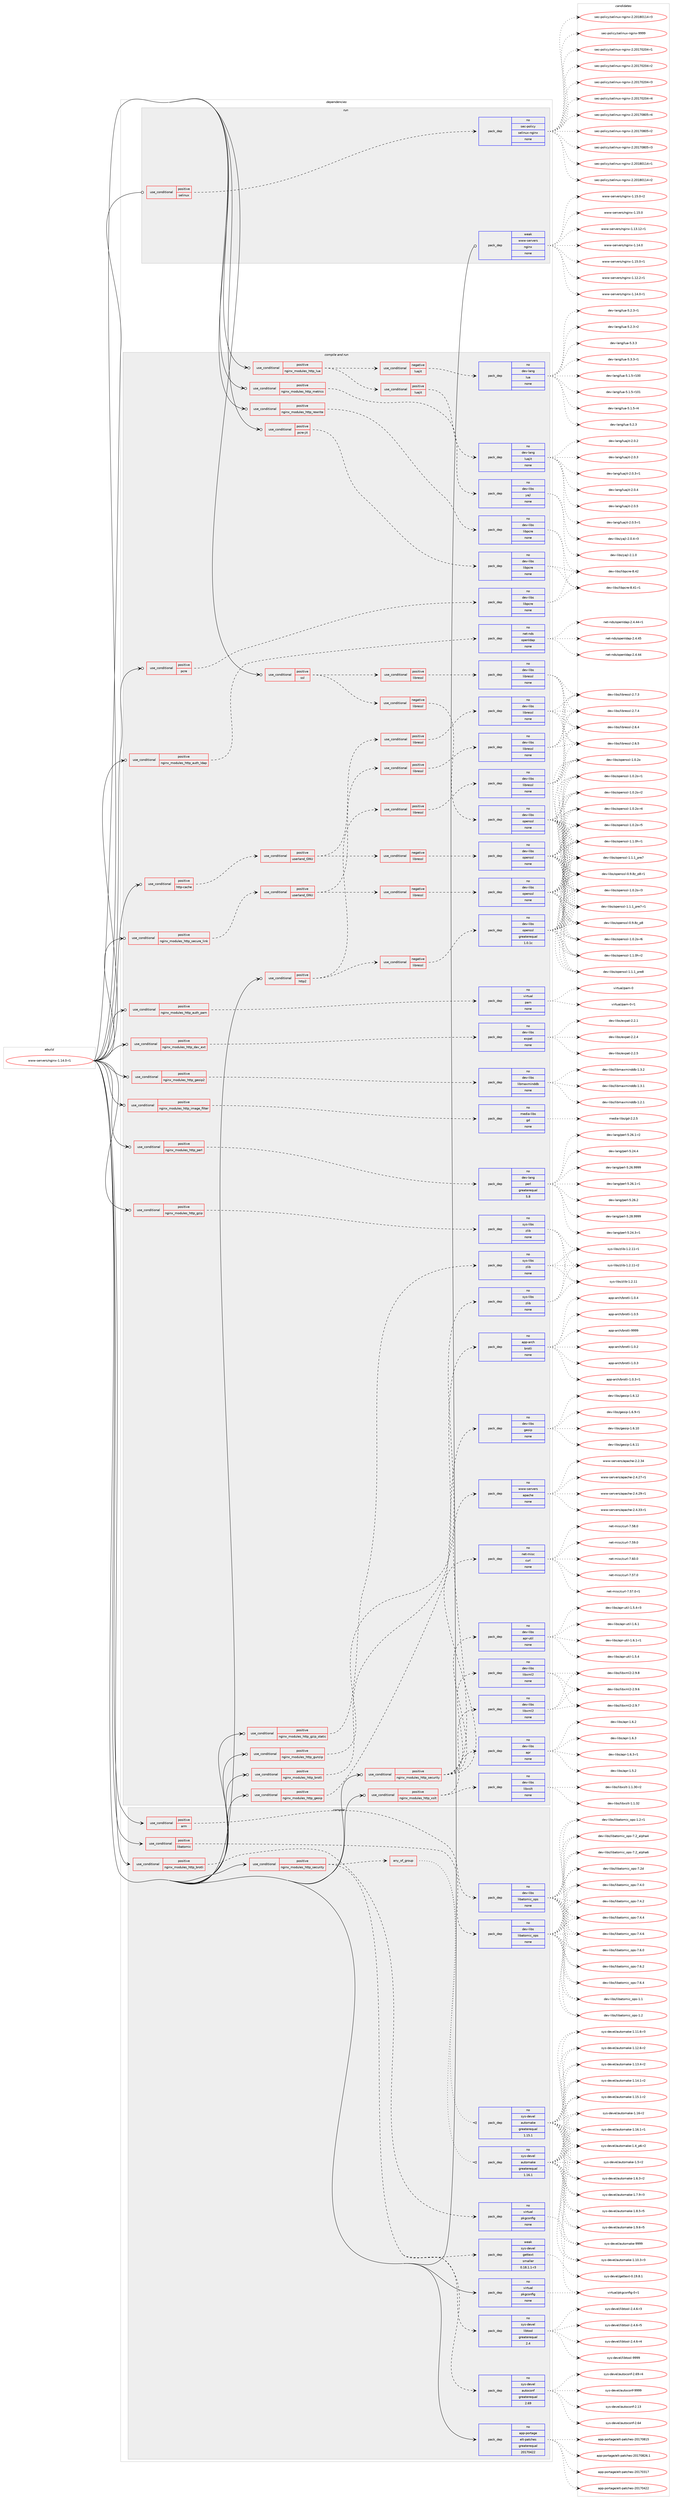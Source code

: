 digraph prolog {

# *************
# Graph options
# *************

newrank=true;
concentrate=true;
compound=true;
graph [rankdir=LR,fontname=Helvetica,fontsize=10,ranksep=1.5];#, ranksep=2.5, nodesep=0.2];
edge  [arrowhead=vee];
node  [fontname=Helvetica,fontsize=10];

# **********
# The ebuild
# **********

subgraph cluster_leftcol {
color=gray;
rank=same;
label=<<i>ebuild</i>>;
id [label="www-servers/nginx-1.14.0-r1", color=red, width=4, href="../www-servers/nginx-1.14.0-r1.svg"];
}

# ****************
# The dependencies
# ****************

subgraph cluster_midcol {
color=gray;
label=<<i>dependencies</i>>;
subgraph cluster_compile {
fillcolor="#eeeeee";
style=filled;
label=<<i>compile</i>>;
subgraph cond1410 {
dependency7238 [label=<<TABLE BORDER="0" CELLBORDER="1" CELLSPACING="0" CELLPADDING="4"><TR><TD ROWSPAN="3" CELLPADDING="10">use_conditional</TD></TR><TR><TD>positive</TD></TR><TR><TD>arm</TD></TR></TABLE>>, shape=none, color=red];
subgraph pack5729 {
dependency7239 [label=<<TABLE BORDER="0" CELLBORDER="1" CELLSPACING="0" CELLPADDING="4" WIDTH="220"><TR><TD ROWSPAN="6" CELLPADDING="30">pack_dep</TD></TR><TR><TD WIDTH="110">no</TD></TR><TR><TD>dev-libs</TD></TR><TR><TD>libatomic_ops</TD></TR><TR><TD>none</TD></TR><TR><TD></TD></TR></TABLE>>, shape=none, color=blue];
}
dependency7238:e -> dependency7239:w [weight=20,style="dashed",arrowhead="vee"];
}
id:e -> dependency7238:w [weight=20,style="solid",arrowhead="vee"];
subgraph cond1411 {
dependency7240 [label=<<TABLE BORDER="0" CELLBORDER="1" CELLSPACING="0" CELLPADDING="4"><TR><TD ROWSPAN="3" CELLPADDING="10">use_conditional</TD></TR><TR><TD>positive</TD></TR><TR><TD>libatomic</TD></TR></TABLE>>, shape=none, color=red];
subgraph pack5730 {
dependency7241 [label=<<TABLE BORDER="0" CELLBORDER="1" CELLSPACING="0" CELLPADDING="4" WIDTH="220"><TR><TD ROWSPAN="6" CELLPADDING="30">pack_dep</TD></TR><TR><TD WIDTH="110">no</TD></TR><TR><TD>dev-libs</TD></TR><TR><TD>libatomic_ops</TD></TR><TR><TD>none</TD></TR><TR><TD></TD></TR></TABLE>>, shape=none, color=blue];
}
dependency7240:e -> dependency7241:w [weight=20,style="dashed",arrowhead="vee"];
}
id:e -> dependency7240:w [weight=20,style="solid",arrowhead="vee"];
subgraph cond1412 {
dependency7242 [label=<<TABLE BORDER="0" CELLBORDER="1" CELLSPACING="0" CELLPADDING="4"><TR><TD ROWSPAN="3" CELLPADDING="10">use_conditional</TD></TR><TR><TD>positive</TD></TR><TR><TD>nginx_modules_http_brotli</TD></TR></TABLE>>, shape=none, color=red];
subgraph pack5731 {
dependency7243 [label=<<TABLE BORDER="0" CELLBORDER="1" CELLSPACING="0" CELLPADDING="4" WIDTH="220"><TR><TD ROWSPAN="6" CELLPADDING="30">pack_dep</TD></TR><TR><TD WIDTH="110">no</TD></TR><TR><TD>virtual</TD></TR><TR><TD>pkgconfig</TD></TR><TR><TD>none</TD></TR><TR><TD></TD></TR></TABLE>>, shape=none, color=blue];
}
dependency7242:e -> dependency7243:w [weight=20,style="dashed",arrowhead="vee"];
}
id:e -> dependency7242:w [weight=20,style="solid",arrowhead="vee"];
subgraph cond1413 {
dependency7244 [label=<<TABLE BORDER="0" CELLBORDER="1" CELLSPACING="0" CELLPADDING="4"><TR><TD ROWSPAN="3" CELLPADDING="10">use_conditional</TD></TR><TR><TD>positive</TD></TR><TR><TD>nginx_modules_http_security</TD></TR></TABLE>>, shape=none, color=red];
subgraph pack5732 {
dependency7245 [label=<<TABLE BORDER="0" CELLBORDER="1" CELLSPACING="0" CELLPADDING="4" WIDTH="220"><TR><TD ROWSPAN="6" CELLPADDING="30">pack_dep</TD></TR><TR><TD WIDTH="110">weak</TD></TR><TR><TD>sys-devel</TD></TR><TR><TD>gettext</TD></TR><TR><TD>smaller</TD></TR><TR><TD>0.18.1.1-r3</TD></TR></TABLE>>, shape=none, color=blue];
}
dependency7244:e -> dependency7245:w [weight=20,style="dashed",arrowhead="vee"];
subgraph any95 {
dependency7246 [label=<<TABLE BORDER="0" CELLBORDER="1" CELLSPACING="0" CELLPADDING="4"><TR><TD CELLPADDING="10">any_of_group</TD></TR></TABLE>>, shape=none, color=red];subgraph pack5733 {
dependency7247 [label=<<TABLE BORDER="0" CELLBORDER="1" CELLSPACING="0" CELLPADDING="4" WIDTH="220"><TR><TD ROWSPAN="6" CELLPADDING="30">pack_dep</TD></TR><TR><TD WIDTH="110">no</TD></TR><TR><TD>sys-devel</TD></TR><TR><TD>automake</TD></TR><TR><TD>greaterequal</TD></TR><TR><TD>1.16.1</TD></TR></TABLE>>, shape=none, color=blue];
}
dependency7246:e -> dependency7247:w [weight=20,style="dotted",arrowhead="oinv"];
subgraph pack5734 {
dependency7248 [label=<<TABLE BORDER="0" CELLBORDER="1" CELLSPACING="0" CELLPADDING="4" WIDTH="220"><TR><TD ROWSPAN="6" CELLPADDING="30">pack_dep</TD></TR><TR><TD WIDTH="110">no</TD></TR><TR><TD>sys-devel</TD></TR><TR><TD>automake</TD></TR><TR><TD>greaterequal</TD></TR><TR><TD>1.15.1</TD></TR></TABLE>>, shape=none, color=blue];
}
dependency7246:e -> dependency7248:w [weight=20,style="dotted",arrowhead="oinv"];
}
dependency7244:e -> dependency7246:w [weight=20,style="dashed",arrowhead="vee"];
subgraph pack5735 {
dependency7249 [label=<<TABLE BORDER="0" CELLBORDER="1" CELLSPACING="0" CELLPADDING="4" WIDTH="220"><TR><TD ROWSPAN="6" CELLPADDING="30">pack_dep</TD></TR><TR><TD WIDTH="110">no</TD></TR><TR><TD>sys-devel</TD></TR><TR><TD>autoconf</TD></TR><TR><TD>greaterequal</TD></TR><TR><TD>2.69</TD></TR></TABLE>>, shape=none, color=blue];
}
dependency7244:e -> dependency7249:w [weight=20,style="dashed",arrowhead="vee"];
subgraph pack5736 {
dependency7250 [label=<<TABLE BORDER="0" CELLBORDER="1" CELLSPACING="0" CELLPADDING="4" WIDTH="220"><TR><TD ROWSPAN="6" CELLPADDING="30">pack_dep</TD></TR><TR><TD WIDTH="110">no</TD></TR><TR><TD>sys-devel</TD></TR><TR><TD>libtool</TD></TR><TR><TD>greaterequal</TD></TR><TR><TD>2.4</TD></TR></TABLE>>, shape=none, color=blue];
}
dependency7244:e -> dependency7250:w [weight=20,style="dashed",arrowhead="vee"];
}
id:e -> dependency7244:w [weight=20,style="solid",arrowhead="vee"];
subgraph pack5737 {
dependency7251 [label=<<TABLE BORDER="0" CELLBORDER="1" CELLSPACING="0" CELLPADDING="4" WIDTH="220"><TR><TD ROWSPAN="6" CELLPADDING="30">pack_dep</TD></TR><TR><TD WIDTH="110">no</TD></TR><TR><TD>app-portage</TD></TR><TR><TD>elt-patches</TD></TR><TR><TD>greaterequal</TD></TR><TR><TD>20170422</TD></TR></TABLE>>, shape=none, color=blue];
}
id:e -> dependency7251:w [weight=20,style="solid",arrowhead="vee"];
subgraph pack5738 {
dependency7252 [label=<<TABLE BORDER="0" CELLBORDER="1" CELLSPACING="0" CELLPADDING="4" WIDTH="220"><TR><TD ROWSPAN="6" CELLPADDING="30">pack_dep</TD></TR><TR><TD WIDTH="110">no</TD></TR><TR><TD>virtual</TD></TR><TR><TD>pkgconfig</TD></TR><TR><TD>none</TD></TR><TR><TD></TD></TR></TABLE>>, shape=none, color=blue];
}
id:e -> dependency7252:w [weight=20,style="solid",arrowhead="vee"];
}
subgraph cluster_compileandrun {
fillcolor="#eeeeee";
style=filled;
label=<<i>compile and run</i>>;
subgraph cond1414 {
dependency7253 [label=<<TABLE BORDER="0" CELLBORDER="1" CELLSPACING="0" CELLPADDING="4"><TR><TD ROWSPAN="3" CELLPADDING="10">use_conditional</TD></TR><TR><TD>positive</TD></TR><TR><TD>http-cache</TD></TR></TABLE>>, shape=none, color=red];
subgraph cond1415 {
dependency7254 [label=<<TABLE BORDER="0" CELLBORDER="1" CELLSPACING="0" CELLPADDING="4"><TR><TD ROWSPAN="3" CELLPADDING="10">use_conditional</TD></TR><TR><TD>positive</TD></TR><TR><TD>userland_GNU</TD></TR></TABLE>>, shape=none, color=red];
subgraph cond1416 {
dependency7255 [label=<<TABLE BORDER="0" CELLBORDER="1" CELLSPACING="0" CELLPADDING="4"><TR><TD ROWSPAN="3" CELLPADDING="10">use_conditional</TD></TR><TR><TD>negative</TD></TR><TR><TD>libressl</TD></TR></TABLE>>, shape=none, color=red];
subgraph pack5739 {
dependency7256 [label=<<TABLE BORDER="0" CELLBORDER="1" CELLSPACING="0" CELLPADDING="4" WIDTH="220"><TR><TD ROWSPAN="6" CELLPADDING="30">pack_dep</TD></TR><TR><TD WIDTH="110">no</TD></TR><TR><TD>dev-libs</TD></TR><TR><TD>openssl</TD></TR><TR><TD>none</TD></TR><TR><TD></TD></TR></TABLE>>, shape=none, color=blue];
}
dependency7255:e -> dependency7256:w [weight=20,style="dashed",arrowhead="vee"];
}
dependency7254:e -> dependency7255:w [weight=20,style="dashed",arrowhead="vee"];
subgraph cond1417 {
dependency7257 [label=<<TABLE BORDER="0" CELLBORDER="1" CELLSPACING="0" CELLPADDING="4"><TR><TD ROWSPAN="3" CELLPADDING="10">use_conditional</TD></TR><TR><TD>positive</TD></TR><TR><TD>libressl</TD></TR></TABLE>>, shape=none, color=red];
subgraph pack5740 {
dependency7258 [label=<<TABLE BORDER="0" CELLBORDER="1" CELLSPACING="0" CELLPADDING="4" WIDTH="220"><TR><TD ROWSPAN="6" CELLPADDING="30">pack_dep</TD></TR><TR><TD WIDTH="110">no</TD></TR><TR><TD>dev-libs</TD></TR><TR><TD>libressl</TD></TR><TR><TD>none</TD></TR><TR><TD></TD></TR></TABLE>>, shape=none, color=blue];
}
dependency7257:e -> dependency7258:w [weight=20,style="dashed",arrowhead="vee"];
}
dependency7254:e -> dependency7257:w [weight=20,style="dashed",arrowhead="vee"];
}
dependency7253:e -> dependency7254:w [weight=20,style="dashed",arrowhead="vee"];
}
id:e -> dependency7253:w [weight=20,style="solid",arrowhead="odotvee"];
subgraph cond1418 {
dependency7259 [label=<<TABLE BORDER="0" CELLBORDER="1" CELLSPACING="0" CELLPADDING="4"><TR><TD ROWSPAN="3" CELLPADDING="10">use_conditional</TD></TR><TR><TD>positive</TD></TR><TR><TD>http2</TD></TR></TABLE>>, shape=none, color=red];
subgraph cond1419 {
dependency7260 [label=<<TABLE BORDER="0" CELLBORDER="1" CELLSPACING="0" CELLPADDING="4"><TR><TD ROWSPAN="3" CELLPADDING="10">use_conditional</TD></TR><TR><TD>negative</TD></TR><TR><TD>libressl</TD></TR></TABLE>>, shape=none, color=red];
subgraph pack5741 {
dependency7261 [label=<<TABLE BORDER="0" CELLBORDER="1" CELLSPACING="0" CELLPADDING="4" WIDTH="220"><TR><TD ROWSPAN="6" CELLPADDING="30">pack_dep</TD></TR><TR><TD WIDTH="110">no</TD></TR><TR><TD>dev-libs</TD></TR><TR><TD>openssl</TD></TR><TR><TD>greaterequal</TD></TR><TR><TD>1.0.1c</TD></TR></TABLE>>, shape=none, color=blue];
}
dependency7260:e -> dependency7261:w [weight=20,style="dashed",arrowhead="vee"];
}
dependency7259:e -> dependency7260:w [weight=20,style="dashed",arrowhead="vee"];
subgraph cond1420 {
dependency7262 [label=<<TABLE BORDER="0" CELLBORDER="1" CELLSPACING="0" CELLPADDING="4"><TR><TD ROWSPAN="3" CELLPADDING="10">use_conditional</TD></TR><TR><TD>positive</TD></TR><TR><TD>libressl</TD></TR></TABLE>>, shape=none, color=red];
subgraph pack5742 {
dependency7263 [label=<<TABLE BORDER="0" CELLBORDER="1" CELLSPACING="0" CELLPADDING="4" WIDTH="220"><TR><TD ROWSPAN="6" CELLPADDING="30">pack_dep</TD></TR><TR><TD WIDTH="110">no</TD></TR><TR><TD>dev-libs</TD></TR><TR><TD>libressl</TD></TR><TR><TD>none</TD></TR><TR><TD></TD></TR></TABLE>>, shape=none, color=blue];
}
dependency7262:e -> dependency7263:w [weight=20,style="dashed",arrowhead="vee"];
}
dependency7259:e -> dependency7262:w [weight=20,style="dashed",arrowhead="vee"];
}
id:e -> dependency7259:w [weight=20,style="solid",arrowhead="odotvee"];
subgraph cond1421 {
dependency7264 [label=<<TABLE BORDER="0" CELLBORDER="1" CELLSPACING="0" CELLPADDING="4"><TR><TD ROWSPAN="3" CELLPADDING="10">use_conditional</TD></TR><TR><TD>positive</TD></TR><TR><TD>nginx_modules_http_auth_ldap</TD></TR></TABLE>>, shape=none, color=red];
subgraph pack5743 {
dependency7265 [label=<<TABLE BORDER="0" CELLBORDER="1" CELLSPACING="0" CELLPADDING="4" WIDTH="220"><TR><TD ROWSPAN="6" CELLPADDING="30">pack_dep</TD></TR><TR><TD WIDTH="110">no</TD></TR><TR><TD>net-nds</TD></TR><TR><TD>openldap</TD></TR><TR><TD>none</TD></TR><TR><TD></TD></TR></TABLE>>, shape=none, color=blue];
}
dependency7264:e -> dependency7265:w [weight=20,style="dashed",arrowhead="vee"];
}
id:e -> dependency7264:w [weight=20,style="solid",arrowhead="odotvee"];
subgraph cond1422 {
dependency7266 [label=<<TABLE BORDER="0" CELLBORDER="1" CELLSPACING="0" CELLPADDING="4"><TR><TD ROWSPAN="3" CELLPADDING="10">use_conditional</TD></TR><TR><TD>positive</TD></TR><TR><TD>nginx_modules_http_auth_pam</TD></TR></TABLE>>, shape=none, color=red];
subgraph pack5744 {
dependency7267 [label=<<TABLE BORDER="0" CELLBORDER="1" CELLSPACING="0" CELLPADDING="4" WIDTH="220"><TR><TD ROWSPAN="6" CELLPADDING="30">pack_dep</TD></TR><TR><TD WIDTH="110">no</TD></TR><TR><TD>virtual</TD></TR><TR><TD>pam</TD></TR><TR><TD>none</TD></TR><TR><TD></TD></TR></TABLE>>, shape=none, color=blue];
}
dependency7266:e -> dependency7267:w [weight=20,style="dashed",arrowhead="vee"];
}
id:e -> dependency7266:w [weight=20,style="solid",arrowhead="odotvee"];
subgraph cond1423 {
dependency7268 [label=<<TABLE BORDER="0" CELLBORDER="1" CELLSPACING="0" CELLPADDING="4"><TR><TD ROWSPAN="3" CELLPADDING="10">use_conditional</TD></TR><TR><TD>positive</TD></TR><TR><TD>nginx_modules_http_brotli</TD></TR></TABLE>>, shape=none, color=red];
subgraph pack5745 {
dependency7269 [label=<<TABLE BORDER="0" CELLBORDER="1" CELLSPACING="0" CELLPADDING="4" WIDTH="220"><TR><TD ROWSPAN="6" CELLPADDING="30">pack_dep</TD></TR><TR><TD WIDTH="110">no</TD></TR><TR><TD>app-arch</TD></TR><TR><TD>brotli</TD></TR><TR><TD>none</TD></TR><TR><TD></TD></TR></TABLE>>, shape=none, color=blue];
}
dependency7268:e -> dependency7269:w [weight=20,style="dashed",arrowhead="vee"];
}
id:e -> dependency7268:w [weight=20,style="solid",arrowhead="odotvee"];
subgraph cond1424 {
dependency7270 [label=<<TABLE BORDER="0" CELLBORDER="1" CELLSPACING="0" CELLPADDING="4"><TR><TD ROWSPAN="3" CELLPADDING="10">use_conditional</TD></TR><TR><TD>positive</TD></TR><TR><TD>nginx_modules_http_dav_ext</TD></TR></TABLE>>, shape=none, color=red];
subgraph pack5746 {
dependency7271 [label=<<TABLE BORDER="0" CELLBORDER="1" CELLSPACING="0" CELLPADDING="4" WIDTH="220"><TR><TD ROWSPAN="6" CELLPADDING="30">pack_dep</TD></TR><TR><TD WIDTH="110">no</TD></TR><TR><TD>dev-libs</TD></TR><TR><TD>expat</TD></TR><TR><TD>none</TD></TR><TR><TD></TD></TR></TABLE>>, shape=none, color=blue];
}
dependency7270:e -> dependency7271:w [weight=20,style="dashed",arrowhead="vee"];
}
id:e -> dependency7270:w [weight=20,style="solid",arrowhead="odotvee"];
subgraph cond1425 {
dependency7272 [label=<<TABLE BORDER="0" CELLBORDER="1" CELLSPACING="0" CELLPADDING="4"><TR><TD ROWSPAN="3" CELLPADDING="10">use_conditional</TD></TR><TR><TD>positive</TD></TR><TR><TD>nginx_modules_http_geoip</TD></TR></TABLE>>, shape=none, color=red];
subgraph pack5747 {
dependency7273 [label=<<TABLE BORDER="0" CELLBORDER="1" CELLSPACING="0" CELLPADDING="4" WIDTH="220"><TR><TD ROWSPAN="6" CELLPADDING="30">pack_dep</TD></TR><TR><TD WIDTH="110">no</TD></TR><TR><TD>dev-libs</TD></TR><TR><TD>geoip</TD></TR><TR><TD>none</TD></TR><TR><TD></TD></TR></TABLE>>, shape=none, color=blue];
}
dependency7272:e -> dependency7273:w [weight=20,style="dashed",arrowhead="vee"];
}
id:e -> dependency7272:w [weight=20,style="solid",arrowhead="odotvee"];
subgraph cond1426 {
dependency7274 [label=<<TABLE BORDER="0" CELLBORDER="1" CELLSPACING="0" CELLPADDING="4"><TR><TD ROWSPAN="3" CELLPADDING="10">use_conditional</TD></TR><TR><TD>positive</TD></TR><TR><TD>nginx_modules_http_geoip2</TD></TR></TABLE>>, shape=none, color=red];
subgraph pack5748 {
dependency7275 [label=<<TABLE BORDER="0" CELLBORDER="1" CELLSPACING="0" CELLPADDING="4" WIDTH="220"><TR><TD ROWSPAN="6" CELLPADDING="30">pack_dep</TD></TR><TR><TD WIDTH="110">no</TD></TR><TR><TD>dev-libs</TD></TR><TR><TD>libmaxminddb</TD></TR><TR><TD>none</TD></TR><TR><TD></TD></TR></TABLE>>, shape=none, color=blue];
}
dependency7274:e -> dependency7275:w [weight=20,style="dashed",arrowhead="vee"];
}
id:e -> dependency7274:w [weight=20,style="solid",arrowhead="odotvee"];
subgraph cond1427 {
dependency7276 [label=<<TABLE BORDER="0" CELLBORDER="1" CELLSPACING="0" CELLPADDING="4"><TR><TD ROWSPAN="3" CELLPADDING="10">use_conditional</TD></TR><TR><TD>positive</TD></TR><TR><TD>nginx_modules_http_gunzip</TD></TR></TABLE>>, shape=none, color=red];
subgraph pack5749 {
dependency7277 [label=<<TABLE BORDER="0" CELLBORDER="1" CELLSPACING="0" CELLPADDING="4" WIDTH="220"><TR><TD ROWSPAN="6" CELLPADDING="30">pack_dep</TD></TR><TR><TD WIDTH="110">no</TD></TR><TR><TD>sys-libs</TD></TR><TR><TD>zlib</TD></TR><TR><TD>none</TD></TR><TR><TD></TD></TR></TABLE>>, shape=none, color=blue];
}
dependency7276:e -> dependency7277:w [weight=20,style="dashed",arrowhead="vee"];
}
id:e -> dependency7276:w [weight=20,style="solid",arrowhead="odotvee"];
subgraph cond1428 {
dependency7278 [label=<<TABLE BORDER="0" CELLBORDER="1" CELLSPACING="0" CELLPADDING="4"><TR><TD ROWSPAN="3" CELLPADDING="10">use_conditional</TD></TR><TR><TD>positive</TD></TR><TR><TD>nginx_modules_http_gzip</TD></TR></TABLE>>, shape=none, color=red];
subgraph pack5750 {
dependency7279 [label=<<TABLE BORDER="0" CELLBORDER="1" CELLSPACING="0" CELLPADDING="4" WIDTH="220"><TR><TD ROWSPAN="6" CELLPADDING="30">pack_dep</TD></TR><TR><TD WIDTH="110">no</TD></TR><TR><TD>sys-libs</TD></TR><TR><TD>zlib</TD></TR><TR><TD>none</TD></TR><TR><TD></TD></TR></TABLE>>, shape=none, color=blue];
}
dependency7278:e -> dependency7279:w [weight=20,style="dashed",arrowhead="vee"];
}
id:e -> dependency7278:w [weight=20,style="solid",arrowhead="odotvee"];
subgraph cond1429 {
dependency7280 [label=<<TABLE BORDER="0" CELLBORDER="1" CELLSPACING="0" CELLPADDING="4"><TR><TD ROWSPAN="3" CELLPADDING="10">use_conditional</TD></TR><TR><TD>positive</TD></TR><TR><TD>nginx_modules_http_gzip_static</TD></TR></TABLE>>, shape=none, color=red];
subgraph pack5751 {
dependency7281 [label=<<TABLE BORDER="0" CELLBORDER="1" CELLSPACING="0" CELLPADDING="4" WIDTH="220"><TR><TD ROWSPAN="6" CELLPADDING="30">pack_dep</TD></TR><TR><TD WIDTH="110">no</TD></TR><TR><TD>sys-libs</TD></TR><TR><TD>zlib</TD></TR><TR><TD>none</TD></TR><TR><TD></TD></TR></TABLE>>, shape=none, color=blue];
}
dependency7280:e -> dependency7281:w [weight=20,style="dashed",arrowhead="vee"];
}
id:e -> dependency7280:w [weight=20,style="solid",arrowhead="odotvee"];
subgraph cond1430 {
dependency7282 [label=<<TABLE BORDER="0" CELLBORDER="1" CELLSPACING="0" CELLPADDING="4"><TR><TD ROWSPAN="3" CELLPADDING="10">use_conditional</TD></TR><TR><TD>positive</TD></TR><TR><TD>nginx_modules_http_image_filter</TD></TR></TABLE>>, shape=none, color=red];
subgraph pack5752 {
dependency7283 [label=<<TABLE BORDER="0" CELLBORDER="1" CELLSPACING="0" CELLPADDING="4" WIDTH="220"><TR><TD ROWSPAN="6" CELLPADDING="30">pack_dep</TD></TR><TR><TD WIDTH="110">no</TD></TR><TR><TD>media-libs</TD></TR><TR><TD>gd</TD></TR><TR><TD>none</TD></TR><TR><TD></TD></TR></TABLE>>, shape=none, color=blue];
}
dependency7282:e -> dependency7283:w [weight=20,style="dashed",arrowhead="vee"];
}
id:e -> dependency7282:w [weight=20,style="solid",arrowhead="odotvee"];
subgraph cond1431 {
dependency7284 [label=<<TABLE BORDER="0" CELLBORDER="1" CELLSPACING="0" CELLPADDING="4"><TR><TD ROWSPAN="3" CELLPADDING="10">use_conditional</TD></TR><TR><TD>positive</TD></TR><TR><TD>nginx_modules_http_lua</TD></TR></TABLE>>, shape=none, color=red];
subgraph cond1432 {
dependency7285 [label=<<TABLE BORDER="0" CELLBORDER="1" CELLSPACING="0" CELLPADDING="4"><TR><TD ROWSPAN="3" CELLPADDING="10">use_conditional</TD></TR><TR><TD>negative</TD></TR><TR><TD>luajit</TD></TR></TABLE>>, shape=none, color=red];
subgraph pack5753 {
dependency7286 [label=<<TABLE BORDER="0" CELLBORDER="1" CELLSPACING="0" CELLPADDING="4" WIDTH="220"><TR><TD ROWSPAN="6" CELLPADDING="30">pack_dep</TD></TR><TR><TD WIDTH="110">no</TD></TR><TR><TD>dev-lang</TD></TR><TR><TD>lua</TD></TR><TR><TD>none</TD></TR><TR><TD></TD></TR></TABLE>>, shape=none, color=blue];
}
dependency7285:e -> dependency7286:w [weight=20,style="dashed",arrowhead="vee"];
}
dependency7284:e -> dependency7285:w [weight=20,style="dashed",arrowhead="vee"];
subgraph cond1433 {
dependency7287 [label=<<TABLE BORDER="0" CELLBORDER="1" CELLSPACING="0" CELLPADDING="4"><TR><TD ROWSPAN="3" CELLPADDING="10">use_conditional</TD></TR><TR><TD>positive</TD></TR><TR><TD>luajit</TD></TR></TABLE>>, shape=none, color=red];
subgraph pack5754 {
dependency7288 [label=<<TABLE BORDER="0" CELLBORDER="1" CELLSPACING="0" CELLPADDING="4" WIDTH="220"><TR><TD ROWSPAN="6" CELLPADDING="30">pack_dep</TD></TR><TR><TD WIDTH="110">no</TD></TR><TR><TD>dev-lang</TD></TR><TR><TD>luajit</TD></TR><TR><TD>none</TD></TR><TR><TD></TD></TR></TABLE>>, shape=none, color=blue];
}
dependency7287:e -> dependency7288:w [weight=20,style="dashed",arrowhead="vee"];
}
dependency7284:e -> dependency7287:w [weight=20,style="dashed",arrowhead="vee"];
}
id:e -> dependency7284:w [weight=20,style="solid",arrowhead="odotvee"];
subgraph cond1434 {
dependency7289 [label=<<TABLE BORDER="0" CELLBORDER="1" CELLSPACING="0" CELLPADDING="4"><TR><TD ROWSPAN="3" CELLPADDING="10">use_conditional</TD></TR><TR><TD>positive</TD></TR><TR><TD>nginx_modules_http_metrics</TD></TR></TABLE>>, shape=none, color=red];
subgraph pack5755 {
dependency7290 [label=<<TABLE BORDER="0" CELLBORDER="1" CELLSPACING="0" CELLPADDING="4" WIDTH="220"><TR><TD ROWSPAN="6" CELLPADDING="30">pack_dep</TD></TR><TR><TD WIDTH="110">no</TD></TR><TR><TD>dev-libs</TD></TR><TR><TD>yajl</TD></TR><TR><TD>none</TD></TR><TR><TD></TD></TR></TABLE>>, shape=none, color=blue];
}
dependency7289:e -> dependency7290:w [weight=20,style="dashed",arrowhead="vee"];
}
id:e -> dependency7289:w [weight=20,style="solid",arrowhead="odotvee"];
subgraph cond1435 {
dependency7291 [label=<<TABLE BORDER="0" CELLBORDER="1" CELLSPACING="0" CELLPADDING="4"><TR><TD ROWSPAN="3" CELLPADDING="10">use_conditional</TD></TR><TR><TD>positive</TD></TR><TR><TD>nginx_modules_http_perl</TD></TR></TABLE>>, shape=none, color=red];
subgraph pack5756 {
dependency7292 [label=<<TABLE BORDER="0" CELLBORDER="1" CELLSPACING="0" CELLPADDING="4" WIDTH="220"><TR><TD ROWSPAN="6" CELLPADDING="30">pack_dep</TD></TR><TR><TD WIDTH="110">no</TD></TR><TR><TD>dev-lang</TD></TR><TR><TD>perl</TD></TR><TR><TD>greaterequal</TD></TR><TR><TD>5.8</TD></TR></TABLE>>, shape=none, color=blue];
}
dependency7291:e -> dependency7292:w [weight=20,style="dashed",arrowhead="vee"];
}
id:e -> dependency7291:w [weight=20,style="solid",arrowhead="odotvee"];
subgraph cond1436 {
dependency7293 [label=<<TABLE BORDER="0" CELLBORDER="1" CELLSPACING="0" CELLPADDING="4"><TR><TD ROWSPAN="3" CELLPADDING="10">use_conditional</TD></TR><TR><TD>positive</TD></TR><TR><TD>nginx_modules_http_rewrite</TD></TR></TABLE>>, shape=none, color=red];
subgraph pack5757 {
dependency7294 [label=<<TABLE BORDER="0" CELLBORDER="1" CELLSPACING="0" CELLPADDING="4" WIDTH="220"><TR><TD ROWSPAN="6" CELLPADDING="30">pack_dep</TD></TR><TR><TD WIDTH="110">no</TD></TR><TR><TD>dev-libs</TD></TR><TR><TD>libpcre</TD></TR><TR><TD>none</TD></TR><TR><TD></TD></TR></TABLE>>, shape=none, color=blue];
}
dependency7293:e -> dependency7294:w [weight=20,style="dashed",arrowhead="vee"];
}
id:e -> dependency7293:w [weight=20,style="solid",arrowhead="odotvee"];
subgraph cond1437 {
dependency7295 [label=<<TABLE BORDER="0" CELLBORDER="1" CELLSPACING="0" CELLPADDING="4"><TR><TD ROWSPAN="3" CELLPADDING="10">use_conditional</TD></TR><TR><TD>positive</TD></TR><TR><TD>nginx_modules_http_secure_link</TD></TR></TABLE>>, shape=none, color=red];
subgraph cond1438 {
dependency7296 [label=<<TABLE BORDER="0" CELLBORDER="1" CELLSPACING="0" CELLPADDING="4"><TR><TD ROWSPAN="3" CELLPADDING="10">use_conditional</TD></TR><TR><TD>positive</TD></TR><TR><TD>userland_GNU</TD></TR></TABLE>>, shape=none, color=red];
subgraph cond1439 {
dependency7297 [label=<<TABLE BORDER="0" CELLBORDER="1" CELLSPACING="0" CELLPADDING="4"><TR><TD ROWSPAN="3" CELLPADDING="10">use_conditional</TD></TR><TR><TD>negative</TD></TR><TR><TD>libressl</TD></TR></TABLE>>, shape=none, color=red];
subgraph pack5758 {
dependency7298 [label=<<TABLE BORDER="0" CELLBORDER="1" CELLSPACING="0" CELLPADDING="4" WIDTH="220"><TR><TD ROWSPAN="6" CELLPADDING="30">pack_dep</TD></TR><TR><TD WIDTH="110">no</TD></TR><TR><TD>dev-libs</TD></TR><TR><TD>openssl</TD></TR><TR><TD>none</TD></TR><TR><TD></TD></TR></TABLE>>, shape=none, color=blue];
}
dependency7297:e -> dependency7298:w [weight=20,style="dashed",arrowhead="vee"];
}
dependency7296:e -> dependency7297:w [weight=20,style="dashed",arrowhead="vee"];
subgraph cond1440 {
dependency7299 [label=<<TABLE BORDER="0" CELLBORDER="1" CELLSPACING="0" CELLPADDING="4"><TR><TD ROWSPAN="3" CELLPADDING="10">use_conditional</TD></TR><TR><TD>positive</TD></TR><TR><TD>libressl</TD></TR></TABLE>>, shape=none, color=red];
subgraph pack5759 {
dependency7300 [label=<<TABLE BORDER="0" CELLBORDER="1" CELLSPACING="0" CELLPADDING="4" WIDTH="220"><TR><TD ROWSPAN="6" CELLPADDING="30">pack_dep</TD></TR><TR><TD WIDTH="110">no</TD></TR><TR><TD>dev-libs</TD></TR><TR><TD>libressl</TD></TR><TR><TD>none</TD></TR><TR><TD></TD></TR></TABLE>>, shape=none, color=blue];
}
dependency7299:e -> dependency7300:w [weight=20,style="dashed",arrowhead="vee"];
}
dependency7296:e -> dependency7299:w [weight=20,style="dashed",arrowhead="vee"];
}
dependency7295:e -> dependency7296:w [weight=20,style="dashed",arrowhead="vee"];
}
id:e -> dependency7295:w [weight=20,style="solid",arrowhead="odotvee"];
subgraph cond1441 {
dependency7301 [label=<<TABLE BORDER="0" CELLBORDER="1" CELLSPACING="0" CELLPADDING="4"><TR><TD ROWSPAN="3" CELLPADDING="10">use_conditional</TD></TR><TR><TD>positive</TD></TR><TR><TD>nginx_modules_http_security</TD></TR></TABLE>>, shape=none, color=red];
subgraph pack5760 {
dependency7302 [label=<<TABLE BORDER="0" CELLBORDER="1" CELLSPACING="0" CELLPADDING="4" WIDTH="220"><TR><TD ROWSPAN="6" CELLPADDING="30">pack_dep</TD></TR><TR><TD WIDTH="110">no</TD></TR><TR><TD>dev-libs</TD></TR><TR><TD>apr</TD></TR><TR><TD>none</TD></TR><TR><TD></TD></TR></TABLE>>, shape=none, color=blue];
}
dependency7301:e -> dependency7302:w [weight=20,style="dashed",arrowhead="vee"];
subgraph pack5761 {
dependency7303 [label=<<TABLE BORDER="0" CELLBORDER="1" CELLSPACING="0" CELLPADDING="4" WIDTH="220"><TR><TD ROWSPAN="6" CELLPADDING="30">pack_dep</TD></TR><TR><TD WIDTH="110">no</TD></TR><TR><TD>dev-libs</TD></TR><TR><TD>apr-util</TD></TR><TR><TD>none</TD></TR><TR><TD></TD></TR></TABLE>>, shape=none, color=blue];
}
dependency7301:e -> dependency7303:w [weight=20,style="dashed",arrowhead="vee"];
subgraph pack5762 {
dependency7304 [label=<<TABLE BORDER="0" CELLBORDER="1" CELLSPACING="0" CELLPADDING="4" WIDTH="220"><TR><TD ROWSPAN="6" CELLPADDING="30">pack_dep</TD></TR><TR><TD WIDTH="110">no</TD></TR><TR><TD>dev-libs</TD></TR><TR><TD>libxml2</TD></TR><TR><TD>none</TD></TR><TR><TD></TD></TR></TABLE>>, shape=none, color=blue];
}
dependency7301:e -> dependency7304:w [weight=20,style="dashed",arrowhead="vee"];
subgraph pack5763 {
dependency7305 [label=<<TABLE BORDER="0" CELLBORDER="1" CELLSPACING="0" CELLPADDING="4" WIDTH="220"><TR><TD ROWSPAN="6" CELLPADDING="30">pack_dep</TD></TR><TR><TD WIDTH="110">no</TD></TR><TR><TD>net-misc</TD></TR><TR><TD>curl</TD></TR><TR><TD>none</TD></TR><TR><TD></TD></TR></TABLE>>, shape=none, color=blue];
}
dependency7301:e -> dependency7305:w [weight=20,style="dashed",arrowhead="vee"];
subgraph pack5764 {
dependency7306 [label=<<TABLE BORDER="0" CELLBORDER="1" CELLSPACING="0" CELLPADDING="4" WIDTH="220"><TR><TD ROWSPAN="6" CELLPADDING="30">pack_dep</TD></TR><TR><TD WIDTH="110">no</TD></TR><TR><TD>www-servers</TD></TR><TR><TD>apache</TD></TR><TR><TD>none</TD></TR><TR><TD></TD></TR></TABLE>>, shape=none, color=blue];
}
dependency7301:e -> dependency7306:w [weight=20,style="dashed",arrowhead="vee"];
}
id:e -> dependency7301:w [weight=20,style="solid",arrowhead="odotvee"];
subgraph cond1442 {
dependency7307 [label=<<TABLE BORDER="0" CELLBORDER="1" CELLSPACING="0" CELLPADDING="4"><TR><TD ROWSPAN="3" CELLPADDING="10">use_conditional</TD></TR><TR><TD>positive</TD></TR><TR><TD>nginx_modules_http_xslt</TD></TR></TABLE>>, shape=none, color=red];
subgraph pack5765 {
dependency7308 [label=<<TABLE BORDER="0" CELLBORDER="1" CELLSPACING="0" CELLPADDING="4" WIDTH="220"><TR><TD ROWSPAN="6" CELLPADDING="30">pack_dep</TD></TR><TR><TD WIDTH="110">no</TD></TR><TR><TD>dev-libs</TD></TR><TR><TD>libxml2</TD></TR><TR><TD>none</TD></TR><TR><TD></TD></TR></TABLE>>, shape=none, color=blue];
}
dependency7307:e -> dependency7308:w [weight=20,style="dashed",arrowhead="vee"];
subgraph pack5766 {
dependency7309 [label=<<TABLE BORDER="0" CELLBORDER="1" CELLSPACING="0" CELLPADDING="4" WIDTH="220"><TR><TD ROWSPAN="6" CELLPADDING="30">pack_dep</TD></TR><TR><TD WIDTH="110">no</TD></TR><TR><TD>dev-libs</TD></TR><TR><TD>libxslt</TD></TR><TR><TD>none</TD></TR><TR><TD></TD></TR></TABLE>>, shape=none, color=blue];
}
dependency7307:e -> dependency7309:w [weight=20,style="dashed",arrowhead="vee"];
}
id:e -> dependency7307:w [weight=20,style="solid",arrowhead="odotvee"];
subgraph cond1443 {
dependency7310 [label=<<TABLE BORDER="0" CELLBORDER="1" CELLSPACING="0" CELLPADDING="4"><TR><TD ROWSPAN="3" CELLPADDING="10">use_conditional</TD></TR><TR><TD>positive</TD></TR><TR><TD>pcre</TD></TR></TABLE>>, shape=none, color=red];
subgraph pack5767 {
dependency7311 [label=<<TABLE BORDER="0" CELLBORDER="1" CELLSPACING="0" CELLPADDING="4" WIDTH="220"><TR><TD ROWSPAN="6" CELLPADDING="30">pack_dep</TD></TR><TR><TD WIDTH="110">no</TD></TR><TR><TD>dev-libs</TD></TR><TR><TD>libpcre</TD></TR><TR><TD>none</TD></TR><TR><TD></TD></TR></TABLE>>, shape=none, color=blue];
}
dependency7310:e -> dependency7311:w [weight=20,style="dashed",arrowhead="vee"];
}
id:e -> dependency7310:w [weight=20,style="solid",arrowhead="odotvee"];
subgraph cond1444 {
dependency7312 [label=<<TABLE BORDER="0" CELLBORDER="1" CELLSPACING="0" CELLPADDING="4"><TR><TD ROWSPAN="3" CELLPADDING="10">use_conditional</TD></TR><TR><TD>positive</TD></TR><TR><TD>pcre-jit</TD></TR></TABLE>>, shape=none, color=red];
subgraph pack5768 {
dependency7313 [label=<<TABLE BORDER="0" CELLBORDER="1" CELLSPACING="0" CELLPADDING="4" WIDTH="220"><TR><TD ROWSPAN="6" CELLPADDING="30">pack_dep</TD></TR><TR><TD WIDTH="110">no</TD></TR><TR><TD>dev-libs</TD></TR><TR><TD>libpcre</TD></TR><TR><TD>none</TD></TR><TR><TD></TD></TR></TABLE>>, shape=none, color=blue];
}
dependency7312:e -> dependency7313:w [weight=20,style="dashed",arrowhead="vee"];
}
id:e -> dependency7312:w [weight=20,style="solid",arrowhead="odotvee"];
subgraph cond1445 {
dependency7314 [label=<<TABLE BORDER="0" CELLBORDER="1" CELLSPACING="0" CELLPADDING="4"><TR><TD ROWSPAN="3" CELLPADDING="10">use_conditional</TD></TR><TR><TD>positive</TD></TR><TR><TD>ssl</TD></TR></TABLE>>, shape=none, color=red];
subgraph cond1446 {
dependency7315 [label=<<TABLE BORDER="0" CELLBORDER="1" CELLSPACING="0" CELLPADDING="4"><TR><TD ROWSPAN="3" CELLPADDING="10">use_conditional</TD></TR><TR><TD>negative</TD></TR><TR><TD>libressl</TD></TR></TABLE>>, shape=none, color=red];
subgraph pack5769 {
dependency7316 [label=<<TABLE BORDER="0" CELLBORDER="1" CELLSPACING="0" CELLPADDING="4" WIDTH="220"><TR><TD ROWSPAN="6" CELLPADDING="30">pack_dep</TD></TR><TR><TD WIDTH="110">no</TD></TR><TR><TD>dev-libs</TD></TR><TR><TD>openssl</TD></TR><TR><TD>none</TD></TR><TR><TD></TD></TR></TABLE>>, shape=none, color=blue];
}
dependency7315:e -> dependency7316:w [weight=20,style="dashed",arrowhead="vee"];
}
dependency7314:e -> dependency7315:w [weight=20,style="dashed",arrowhead="vee"];
subgraph cond1447 {
dependency7317 [label=<<TABLE BORDER="0" CELLBORDER="1" CELLSPACING="0" CELLPADDING="4"><TR><TD ROWSPAN="3" CELLPADDING="10">use_conditional</TD></TR><TR><TD>positive</TD></TR><TR><TD>libressl</TD></TR></TABLE>>, shape=none, color=red];
subgraph pack5770 {
dependency7318 [label=<<TABLE BORDER="0" CELLBORDER="1" CELLSPACING="0" CELLPADDING="4" WIDTH="220"><TR><TD ROWSPAN="6" CELLPADDING="30">pack_dep</TD></TR><TR><TD WIDTH="110">no</TD></TR><TR><TD>dev-libs</TD></TR><TR><TD>libressl</TD></TR><TR><TD>none</TD></TR><TR><TD></TD></TR></TABLE>>, shape=none, color=blue];
}
dependency7317:e -> dependency7318:w [weight=20,style="dashed",arrowhead="vee"];
}
dependency7314:e -> dependency7317:w [weight=20,style="dashed",arrowhead="vee"];
}
id:e -> dependency7314:w [weight=20,style="solid",arrowhead="odotvee"];
}
subgraph cluster_run {
fillcolor="#eeeeee";
style=filled;
label=<<i>run</i>>;
subgraph cond1448 {
dependency7319 [label=<<TABLE BORDER="0" CELLBORDER="1" CELLSPACING="0" CELLPADDING="4"><TR><TD ROWSPAN="3" CELLPADDING="10">use_conditional</TD></TR><TR><TD>positive</TD></TR><TR><TD>selinux</TD></TR></TABLE>>, shape=none, color=red];
subgraph pack5771 {
dependency7320 [label=<<TABLE BORDER="0" CELLBORDER="1" CELLSPACING="0" CELLPADDING="4" WIDTH="220"><TR><TD ROWSPAN="6" CELLPADDING="30">pack_dep</TD></TR><TR><TD WIDTH="110">no</TD></TR><TR><TD>sec-policy</TD></TR><TR><TD>selinux-nginx</TD></TR><TR><TD>none</TD></TR><TR><TD></TD></TR></TABLE>>, shape=none, color=blue];
}
dependency7319:e -> dependency7320:w [weight=20,style="dashed",arrowhead="vee"];
}
id:e -> dependency7319:w [weight=20,style="solid",arrowhead="odot"];
subgraph pack5772 {
dependency7321 [label=<<TABLE BORDER="0" CELLBORDER="1" CELLSPACING="0" CELLPADDING="4" WIDTH="220"><TR><TD ROWSPAN="6" CELLPADDING="30">pack_dep</TD></TR><TR><TD WIDTH="110">weak</TD></TR><TR><TD>www-servers</TD></TR><TR><TD>nginx</TD></TR><TR><TD>none</TD></TR><TR><TD></TD></TR></TABLE>>, shape=none, color=blue];
}
id:e -> dependency7321:w [weight=20,style="solid",arrowhead="odot"];
}
}

# **************
# The candidates
# **************

subgraph cluster_choices {
rank=same;
color=gray;
label=<<i>candidates</i>>;

subgraph choice5729 {
color=black;
nodesep=1;
choice1001011184510810598115471081059897116111109105999511111211545494649 [label="dev-libs/libatomic_ops-1.1", color=red, width=4,href="../dev-libs/libatomic_ops-1.1.svg"];
choice1001011184510810598115471081059897116111109105999511111211545494650 [label="dev-libs/libatomic_ops-1.2", color=red, width=4,href="../dev-libs/libatomic_ops-1.2.svg"];
choice10010111845108105981154710810598971161111091059995111112115454946504511449 [label="dev-libs/libatomic_ops-1.2-r1", color=red, width=4,href="../dev-libs/libatomic_ops-1.2-r1.svg"];
choice100101118451081059811547108105989711611110910599951111121154555465095971081121049752 [label="dev-libs/libatomic_ops-7.2_alpha4", color=red, width=4,href="../dev-libs/libatomic_ops-7.2_alpha4.svg"];
choice100101118451081059811547108105989711611110910599951111121154555465095971081121049754 [label="dev-libs/libatomic_ops-7.2_alpha6", color=red, width=4,href="../dev-libs/libatomic_ops-7.2_alpha6.svg"];
choice1001011184510810598115471081059897116111109105999511111211545554650100 [label="dev-libs/libatomic_ops-7.2d", color=red, width=4,href="../dev-libs/libatomic_ops-7.2d.svg"];
choice10010111845108105981154710810598971161111091059995111112115455546524648 [label="dev-libs/libatomic_ops-7.4.0", color=red, width=4,href="../dev-libs/libatomic_ops-7.4.0.svg"];
choice10010111845108105981154710810598971161111091059995111112115455546524650 [label="dev-libs/libatomic_ops-7.4.2", color=red, width=4,href="../dev-libs/libatomic_ops-7.4.2.svg"];
choice10010111845108105981154710810598971161111091059995111112115455546524652 [label="dev-libs/libatomic_ops-7.4.4", color=red, width=4,href="../dev-libs/libatomic_ops-7.4.4.svg"];
choice10010111845108105981154710810598971161111091059995111112115455546524654 [label="dev-libs/libatomic_ops-7.4.6", color=red, width=4,href="../dev-libs/libatomic_ops-7.4.6.svg"];
choice10010111845108105981154710810598971161111091059995111112115455546544648 [label="dev-libs/libatomic_ops-7.6.0", color=red, width=4,href="../dev-libs/libatomic_ops-7.6.0.svg"];
choice10010111845108105981154710810598971161111091059995111112115455546544650 [label="dev-libs/libatomic_ops-7.6.2", color=red, width=4,href="../dev-libs/libatomic_ops-7.6.2.svg"];
choice10010111845108105981154710810598971161111091059995111112115455546544652 [label="dev-libs/libatomic_ops-7.6.4", color=red, width=4,href="../dev-libs/libatomic_ops-7.6.4.svg"];
dependency7239:e -> choice1001011184510810598115471081059897116111109105999511111211545494649:w [style=dotted,weight="100"];
dependency7239:e -> choice1001011184510810598115471081059897116111109105999511111211545494650:w [style=dotted,weight="100"];
dependency7239:e -> choice10010111845108105981154710810598971161111091059995111112115454946504511449:w [style=dotted,weight="100"];
dependency7239:e -> choice100101118451081059811547108105989711611110910599951111121154555465095971081121049752:w [style=dotted,weight="100"];
dependency7239:e -> choice100101118451081059811547108105989711611110910599951111121154555465095971081121049754:w [style=dotted,weight="100"];
dependency7239:e -> choice1001011184510810598115471081059897116111109105999511111211545554650100:w [style=dotted,weight="100"];
dependency7239:e -> choice10010111845108105981154710810598971161111091059995111112115455546524648:w [style=dotted,weight="100"];
dependency7239:e -> choice10010111845108105981154710810598971161111091059995111112115455546524650:w [style=dotted,weight="100"];
dependency7239:e -> choice10010111845108105981154710810598971161111091059995111112115455546524652:w [style=dotted,weight="100"];
dependency7239:e -> choice10010111845108105981154710810598971161111091059995111112115455546524654:w [style=dotted,weight="100"];
dependency7239:e -> choice10010111845108105981154710810598971161111091059995111112115455546544648:w [style=dotted,weight="100"];
dependency7239:e -> choice10010111845108105981154710810598971161111091059995111112115455546544650:w [style=dotted,weight="100"];
dependency7239:e -> choice10010111845108105981154710810598971161111091059995111112115455546544652:w [style=dotted,weight="100"];
}
subgraph choice5730 {
color=black;
nodesep=1;
choice1001011184510810598115471081059897116111109105999511111211545494649 [label="dev-libs/libatomic_ops-1.1", color=red, width=4,href="../dev-libs/libatomic_ops-1.1.svg"];
choice1001011184510810598115471081059897116111109105999511111211545494650 [label="dev-libs/libatomic_ops-1.2", color=red, width=4,href="../dev-libs/libatomic_ops-1.2.svg"];
choice10010111845108105981154710810598971161111091059995111112115454946504511449 [label="dev-libs/libatomic_ops-1.2-r1", color=red, width=4,href="../dev-libs/libatomic_ops-1.2-r1.svg"];
choice100101118451081059811547108105989711611110910599951111121154555465095971081121049752 [label="dev-libs/libatomic_ops-7.2_alpha4", color=red, width=4,href="../dev-libs/libatomic_ops-7.2_alpha4.svg"];
choice100101118451081059811547108105989711611110910599951111121154555465095971081121049754 [label="dev-libs/libatomic_ops-7.2_alpha6", color=red, width=4,href="../dev-libs/libatomic_ops-7.2_alpha6.svg"];
choice1001011184510810598115471081059897116111109105999511111211545554650100 [label="dev-libs/libatomic_ops-7.2d", color=red, width=4,href="../dev-libs/libatomic_ops-7.2d.svg"];
choice10010111845108105981154710810598971161111091059995111112115455546524648 [label="dev-libs/libatomic_ops-7.4.0", color=red, width=4,href="../dev-libs/libatomic_ops-7.4.0.svg"];
choice10010111845108105981154710810598971161111091059995111112115455546524650 [label="dev-libs/libatomic_ops-7.4.2", color=red, width=4,href="../dev-libs/libatomic_ops-7.4.2.svg"];
choice10010111845108105981154710810598971161111091059995111112115455546524652 [label="dev-libs/libatomic_ops-7.4.4", color=red, width=4,href="../dev-libs/libatomic_ops-7.4.4.svg"];
choice10010111845108105981154710810598971161111091059995111112115455546524654 [label="dev-libs/libatomic_ops-7.4.6", color=red, width=4,href="../dev-libs/libatomic_ops-7.4.6.svg"];
choice10010111845108105981154710810598971161111091059995111112115455546544648 [label="dev-libs/libatomic_ops-7.6.0", color=red, width=4,href="../dev-libs/libatomic_ops-7.6.0.svg"];
choice10010111845108105981154710810598971161111091059995111112115455546544650 [label="dev-libs/libatomic_ops-7.6.2", color=red, width=4,href="../dev-libs/libatomic_ops-7.6.2.svg"];
choice10010111845108105981154710810598971161111091059995111112115455546544652 [label="dev-libs/libatomic_ops-7.6.4", color=red, width=4,href="../dev-libs/libatomic_ops-7.6.4.svg"];
dependency7241:e -> choice1001011184510810598115471081059897116111109105999511111211545494649:w [style=dotted,weight="100"];
dependency7241:e -> choice1001011184510810598115471081059897116111109105999511111211545494650:w [style=dotted,weight="100"];
dependency7241:e -> choice10010111845108105981154710810598971161111091059995111112115454946504511449:w [style=dotted,weight="100"];
dependency7241:e -> choice100101118451081059811547108105989711611110910599951111121154555465095971081121049752:w [style=dotted,weight="100"];
dependency7241:e -> choice100101118451081059811547108105989711611110910599951111121154555465095971081121049754:w [style=dotted,weight="100"];
dependency7241:e -> choice1001011184510810598115471081059897116111109105999511111211545554650100:w [style=dotted,weight="100"];
dependency7241:e -> choice10010111845108105981154710810598971161111091059995111112115455546524648:w [style=dotted,weight="100"];
dependency7241:e -> choice10010111845108105981154710810598971161111091059995111112115455546524650:w [style=dotted,weight="100"];
dependency7241:e -> choice10010111845108105981154710810598971161111091059995111112115455546524652:w [style=dotted,weight="100"];
dependency7241:e -> choice10010111845108105981154710810598971161111091059995111112115455546524654:w [style=dotted,weight="100"];
dependency7241:e -> choice10010111845108105981154710810598971161111091059995111112115455546544648:w [style=dotted,weight="100"];
dependency7241:e -> choice10010111845108105981154710810598971161111091059995111112115455546544650:w [style=dotted,weight="100"];
dependency7241:e -> choice10010111845108105981154710810598971161111091059995111112115455546544652:w [style=dotted,weight="100"];
}
subgraph choice5731 {
color=black;
nodesep=1;
choice11810511411611797108471121071039911111010210510345484511449 [label="virtual/pkgconfig-0-r1", color=red, width=4,href="../virtual/pkgconfig-0-r1.svg"];
dependency7243:e -> choice11810511411611797108471121071039911111010210510345484511449:w [style=dotted,weight="100"];
}
subgraph choice5732 {
color=black;
nodesep=1;
choice1151211154510010111810110847103101116116101120116454846495746564649 [label="sys-devel/gettext-0.19.8.1", color=red, width=4,href="../sys-devel/gettext-0.19.8.1.svg"];
dependency7245:e -> choice1151211154510010111810110847103101116116101120116454846495746564649:w [style=dotted,weight="100"];
}
subgraph choice5733 {
color=black;
nodesep=1;
choice11512111545100101118101108479711711611110997107101454946494846514511451 [label="sys-devel/automake-1.10.3-r3", color=red, width=4,href="../sys-devel/automake-1.10.3-r3.svg"];
choice11512111545100101118101108479711711611110997107101454946494946544511451 [label="sys-devel/automake-1.11.6-r3", color=red, width=4,href="../sys-devel/automake-1.11.6-r3.svg"];
choice11512111545100101118101108479711711611110997107101454946495046544511450 [label="sys-devel/automake-1.12.6-r2", color=red, width=4,href="../sys-devel/automake-1.12.6-r2.svg"];
choice11512111545100101118101108479711711611110997107101454946495146524511450 [label="sys-devel/automake-1.13.4-r2", color=red, width=4,href="../sys-devel/automake-1.13.4-r2.svg"];
choice11512111545100101118101108479711711611110997107101454946495246494511450 [label="sys-devel/automake-1.14.1-r2", color=red, width=4,href="../sys-devel/automake-1.14.1-r2.svg"];
choice11512111545100101118101108479711711611110997107101454946495346494511450 [label="sys-devel/automake-1.15.1-r2", color=red, width=4,href="../sys-devel/automake-1.15.1-r2.svg"];
choice1151211154510010111810110847971171161111099710710145494649544511450 [label="sys-devel/automake-1.16-r2", color=red, width=4,href="../sys-devel/automake-1.16-r2.svg"];
choice11512111545100101118101108479711711611110997107101454946495446494511449 [label="sys-devel/automake-1.16.1-r1", color=red, width=4,href="../sys-devel/automake-1.16.1-r1.svg"];
choice115121115451001011181011084797117116111109971071014549465295112544511450 [label="sys-devel/automake-1.4_p6-r2", color=red, width=4,href="../sys-devel/automake-1.4_p6-r2.svg"];
choice11512111545100101118101108479711711611110997107101454946534511450 [label="sys-devel/automake-1.5-r2", color=red, width=4,href="../sys-devel/automake-1.5-r2.svg"];
choice115121115451001011181011084797117116111109971071014549465446514511450 [label="sys-devel/automake-1.6.3-r2", color=red, width=4,href="../sys-devel/automake-1.6.3-r2.svg"];
choice115121115451001011181011084797117116111109971071014549465546574511451 [label="sys-devel/automake-1.7.9-r3", color=red, width=4,href="../sys-devel/automake-1.7.9-r3.svg"];
choice115121115451001011181011084797117116111109971071014549465646534511453 [label="sys-devel/automake-1.8.5-r5", color=red, width=4,href="../sys-devel/automake-1.8.5-r5.svg"];
choice115121115451001011181011084797117116111109971071014549465746544511453 [label="sys-devel/automake-1.9.6-r5", color=red, width=4,href="../sys-devel/automake-1.9.6-r5.svg"];
choice115121115451001011181011084797117116111109971071014557575757 [label="sys-devel/automake-9999", color=red, width=4,href="../sys-devel/automake-9999.svg"];
dependency7247:e -> choice11512111545100101118101108479711711611110997107101454946494846514511451:w [style=dotted,weight="100"];
dependency7247:e -> choice11512111545100101118101108479711711611110997107101454946494946544511451:w [style=dotted,weight="100"];
dependency7247:e -> choice11512111545100101118101108479711711611110997107101454946495046544511450:w [style=dotted,weight="100"];
dependency7247:e -> choice11512111545100101118101108479711711611110997107101454946495146524511450:w [style=dotted,weight="100"];
dependency7247:e -> choice11512111545100101118101108479711711611110997107101454946495246494511450:w [style=dotted,weight="100"];
dependency7247:e -> choice11512111545100101118101108479711711611110997107101454946495346494511450:w [style=dotted,weight="100"];
dependency7247:e -> choice1151211154510010111810110847971171161111099710710145494649544511450:w [style=dotted,weight="100"];
dependency7247:e -> choice11512111545100101118101108479711711611110997107101454946495446494511449:w [style=dotted,weight="100"];
dependency7247:e -> choice115121115451001011181011084797117116111109971071014549465295112544511450:w [style=dotted,weight="100"];
dependency7247:e -> choice11512111545100101118101108479711711611110997107101454946534511450:w [style=dotted,weight="100"];
dependency7247:e -> choice115121115451001011181011084797117116111109971071014549465446514511450:w [style=dotted,weight="100"];
dependency7247:e -> choice115121115451001011181011084797117116111109971071014549465546574511451:w [style=dotted,weight="100"];
dependency7247:e -> choice115121115451001011181011084797117116111109971071014549465646534511453:w [style=dotted,weight="100"];
dependency7247:e -> choice115121115451001011181011084797117116111109971071014549465746544511453:w [style=dotted,weight="100"];
dependency7247:e -> choice115121115451001011181011084797117116111109971071014557575757:w [style=dotted,weight="100"];
}
subgraph choice5734 {
color=black;
nodesep=1;
choice11512111545100101118101108479711711611110997107101454946494846514511451 [label="sys-devel/automake-1.10.3-r3", color=red, width=4,href="../sys-devel/automake-1.10.3-r3.svg"];
choice11512111545100101118101108479711711611110997107101454946494946544511451 [label="sys-devel/automake-1.11.6-r3", color=red, width=4,href="../sys-devel/automake-1.11.6-r3.svg"];
choice11512111545100101118101108479711711611110997107101454946495046544511450 [label="sys-devel/automake-1.12.6-r2", color=red, width=4,href="../sys-devel/automake-1.12.6-r2.svg"];
choice11512111545100101118101108479711711611110997107101454946495146524511450 [label="sys-devel/automake-1.13.4-r2", color=red, width=4,href="../sys-devel/automake-1.13.4-r2.svg"];
choice11512111545100101118101108479711711611110997107101454946495246494511450 [label="sys-devel/automake-1.14.1-r2", color=red, width=4,href="../sys-devel/automake-1.14.1-r2.svg"];
choice11512111545100101118101108479711711611110997107101454946495346494511450 [label="sys-devel/automake-1.15.1-r2", color=red, width=4,href="../sys-devel/automake-1.15.1-r2.svg"];
choice1151211154510010111810110847971171161111099710710145494649544511450 [label="sys-devel/automake-1.16-r2", color=red, width=4,href="../sys-devel/automake-1.16-r2.svg"];
choice11512111545100101118101108479711711611110997107101454946495446494511449 [label="sys-devel/automake-1.16.1-r1", color=red, width=4,href="../sys-devel/automake-1.16.1-r1.svg"];
choice115121115451001011181011084797117116111109971071014549465295112544511450 [label="sys-devel/automake-1.4_p6-r2", color=red, width=4,href="../sys-devel/automake-1.4_p6-r2.svg"];
choice11512111545100101118101108479711711611110997107101454946534511450 [label="sys-devel/automake-1.5-r2", color=red, width=4,href="../sys-devel/automake-1.5-r2.svg"];
choice115121115451001011181011084797117116111109971071014549465446514511450 [label="sys-devel/automake-1.6.3-r2", color=red, width=4,href="../sys-devel/automake-1.6.3-r2.svg"];
choice115121115451001011181011084797117116111109971071014549465546574511451 [label="sys-devel/automake-1.7.9-r3", color=red, width=4,href="../sys-devel/automake-1.7.9-r3.svg"];
choice115121115451001011181011084797117116111109971071014549465646534511453 [label="sys-devel/automake-1.8.5-r5", color=red, width=4,href="../sys-devel/automake-1.8.5-r5.svg"];
choice115121115451001011181011084797117116111109971071014549465746544511453 [label="sys-devel/automake-1.9.6-r5", color=red, width=4,href="../sys-devel/automake-1.9.6-r5.svg"];
choice115121115451001011181011084797117116111109971071014557575757 [label="sys-devel/automake-9999", color=red, width=4,href="../sys-devel/automake-9999.svg"];
dependency7248:e -> choice11512111545100101118101108479711711611110997107101454946494846514511451:w [style=dotted,weight="100"];
dependency7248:e -> choice11512111545100101118101108479711711611110997107101454946494946544511451:w [style=dotted,weight="100"];
dependency7248:e -> choice11512111545100101118101108479711711611110997107101454946495046544511450:w [style=dotted,weight="100"];
dependency7248:e -> choice11512111545100101118101108479711711611110997107101454946495146524511450:w [style=dotted,weight="100"];
dependency7248:e -> choice11512111545100101118101108479711711611110997107101454946495246494511450:w [style=dotted,weight="100"];
dependency7248:e -> choice11512111545100101118101108479711711611110997107101454946495346494511450:w [style=dotted,weight="100"];
dependency7248:e -> choice1151211154510010111810110847971171161111099710710145494649544511450:w [style=dotted,weight="100"];
dependency7248:e -> choice11512111545100101118101108479711711611110997107101454946495446494511449:w [style=dotted,weight="100"];
dependency7248:e -> choice115121115451001011181011084797117116111109971071014549465295112544511450:w [style=dotted,weight="100"];
dependency7248:e -> choice11512111545100101118101108479711711611110997107101454946534511450:w [style=dotted,weight="100"];
dependency7248:e -> choice115121115451001011181011084797117116111109971071014549465446514511450:w [style=dotted,weight="100"];
dependency7248:e -> choice115121115451001011181011084797117116111109971071014549465546574511451:w [style=dotted,weight="100"];
dependency7248:e -> choice115121115451001011181011084797117116111109971071014549465646534511453:w [style=dotted,weight="100"];
dependency7248:e -> choice115121115451001011181011084797117116111109971071014549465746544511453:w [style=dotted,weight="100"];
dependency7248:e -> choice115121115451001011181011084797117116111109971071014557575757:w [style=dotted,weight="100"];
}
subgraph choice5735 {
color=black;
nodesep=1;
choice115121115451001011181011084797117116111991111101024550464951 [label="sys-devel/autoconf-2.13", color=red, width=4,href="../sys-devel/autoconf-2.13.svg"];
choice115121115451001011181011084797117116111991111101024550465452 [label="sys-devel/autoconf-2.64", color=red, width=4,href="../sys-devel/autoconf-2.64.svg"];
choice1151211154510010111810110847971171161119911111010245504654574511452 [label="sys-devel/autoconf-2.69-r4", color=red, width=4,href="../sys-devel/autoconf-2.69-r4.svg"];
choice115121115451001011181011084797117116111991111101024557575757 [label="sys-devel/autoconf-9999", color=red, width=4,href="../sys-devel/autoconf-9999.svg"];
dependency7249:e -> choice115121115451001011181011084797117116111991111101024550464951:w [style=dotted,weight="100"];
dependency7249:e -> choice115121115451001011181011084797117116111991111101024550465452:w [style=dotted,weight="100"];
dependency7249:e -> choice1151211154510010111810110847971171161119911111010245504654574511452:w [style=dotted,weight="100"];
dependency7249:e -> choice115121115451001011181011084797117116111991111101024557575757:w [style=dotted,weight="100"];
}
subgraph choice5736 {
color=black;
nodesep=1;
choice1151211154510010111810110847108105981161111111084550465246544511451 [label="sys-devel/libtool-2.4.6-r3", color=red, width=4,href="../sys-devel/libtool-2.4.6-r3.svg"];
choice1151211154510010111810110847108105981161111111084550465246544511452 [label="sys-devel/libtool-2.4.6-r4", color=red, width=4,href="../sys-devel/libtool-2.4.6-r4.svg"];
choice1151211154510010111810110847108105981161111111084550465246544511453 [label="sys-devel/libtool-2.4.6-r5", color=red, width=4,href="../sys-devel/libtool-2.4.6-r5.svg"];
choice1151211154510010111810110847108105981161111111084557575757 [label="sys-devel/libtool-9999", color=red, width=4,href="../sys-devel/libtool-9999.svg"];
dependency7250:e -> choice1151211154510010111810110847108105981161111111084550465246544511451:w [style=dotted,weight="100"];
dependency7250:e -> choice1151211154510010111810110847108105981161111111084550465246544511452:w [style=dotted,weight="100"];
dependency7250:e -> choice1151211154510010111810110847108105981161111111084550465246544511453:w [style=dotted,weight="100"];
dependency7250:e -> choice1151211154510010111810110847108105981161111111084557575757:w [style=dotted,weight="100"];
}
subgraph choice5737 {
color=black;
nodesep=1;
choice97112112451121111141169710310147101108116451129711699104101115455048495548514955 [label="app-portage/elt-patches-20170317", color=red, width=4,href="../app-portage/elt-patches-20170317.svg"];
choice97112112451121111141169710310147101108116451129711699104101115455048495548525050 [label="app-portage/elt-patches-20170422", color=red, width=4,href="../app-portage/elt-patches-20170422.svg"];
choice97112112451121111141169710310147101108116451129711699104101115455048495548564953 [label="app-portage/elt-patches-20170815", color=red, width=4,href="../app-portage/elt-patches-20170815.svg"];
choice971121124511211111411697103101471011081164511297116991041011154550484955485650544649 [label="app-portage/elt-patches-20170826.1", color=red, width=4,href="../app-portage/elt-patches-20170826.1.svg"];
dependency7251:e -> choice97112112451121111141169710310147101108116451129711699104101115455048495548514955:w [style=dotted,weight="100"];
dependency7251:e -> choice97112112451121111141169710310147101108116451129711699104101115455048495548525050:w [style=dotted,weight="100"];
dependency7251:e -> choice97112112451121111141169710310147101108116451129711699104101115455048495548564953:w [style=dotted,weight="100"];
dependency7251:e -> choice971121124511211111411697103101471011081164511297116991041011154550484955485650544649:w [style=dotted,weight="100"];
}
subgraph choice5738 {
color=black;
nodesep=1;
choice11810511411611797108471121071039911111010210510345484511449 [label="virtual/pkgconfig-0-r1", color=red, width=4,href="../virtual/pkgconfig-0-r1.svg"];
dependency7252:e -> choice11810511411611797108471121071039911111010210510345484511449:w [style=dotted,weight="100"];
}
subgraph choice5739 {
color=black;
nodesep=1;
choice100101118451081059811547111112101110115115108454946484650111 [label="dev-libs/openssl-1.0.2o", color=red, width=4,href="../dev-libs/openssl-1.0.2o.svg"];
choice1001011184510810598115471111121011101151151084549464846501114511449 [label="dev-libs/openssl-1.0.2o-r1", color=red, width=4,href="../dev-libs/openssl-1.0.2o-r1.svg"];
choice1001011184510810598115471111121011101151151084549464846501114511450 [label="dev-libs/openssl-1.0.2o-r2", color=red, width=4,href="../dev-libs/openssl-1.0.2o-r2.svg"];
choice1001011184510810598115471111121011101151151084549464846501114511452 [label="dev-libs/openssl-1.0.2o-r4", color=red, width=4,href="../dev-libs/openssl-1.0.2o-r4.svg"];
choice1001011184510810598115471111121011101151151084549464846501114511453 [label="dev-libs/openssl-1.0.2o-r5", color=red, width=4,href="../dev-libs/openssl-1.0.2o-r5.svg"];
choice1001011184510810598115471111121011101151151084549464946481044511449 [label="dev-libs/openssl-1.1.0h-r1", color=red, width=4,href="../dev-libs/openssl-1.1.0h-r1.svg"];
choice1001011184510810598115471111121011101151151084549464946499511211410155 [label="dev-libs/openssl-1.1.1_pre7", color=red, width=4,href="../dev-libs/openssl-1.1.1_pre7.svg"];
choice10010111845108105981154711111210111011511510845494649464995112114101554511449 [label="dev-libs/openssl-1.1.1_pre7-r1", color=red, width=4,href="../dev-libs/openssl-1.1.1_pre7-r1.svg"];
choice1001011184510810598115471111121011101151151084548465746561229511256 [label="dev-libs/openssl-0.9.8z_p8", color=red, width=4,href="../dev-libs/openssl-0.9.8z_p8.svg"];
choice10010111845108105981154711111210111011511510845484657465612295112564511449 [label="dev-libs/openssl-0.9.8z_p8-r1", color=red, width=4,href="../dev-libs/openssl-0.9.8z_p8-r1.svg"];
choice1001011184510810598115471111121011101151151084549464846501114511451 [label="dev-libs/openssl-1.0.2o-r3", color=red, width=4,href="../dev-libs/openssl-1.0.2o-r3.svg"];
choice1001011184510810598115471111121011101151151084549464846501114511454 [label="dev-libs/openssl-1.0.2o-r6", color=red, width=4,href="../dev-libs/openssl-1.0.2o-r6.svg"];
choice1001011184510810598115471111121011101151151084549464946481044511450 [label="dev-libs/openssl-1.1.0h-r2", color=red, width=4,href="../dev-libs/openssl-1.1.0h-r2.svg"];
choice1001011184510810598115471111121011101151151084549464946499511211410156 [label="dev-libs/openssl-1.1.1_pre8", color=red, width=4,href="../dev-libs/openssl-1.1.1_pre8.svg"];
dependency7256:e -> choice100101118451081059811547111112101110115115108454946484650111:w [style=dotted,weight="100"];
dependency7256:e -> choice1001011184510810598115471111121011101151151084549464846501114511449:w [style=dotted,weight="100"];
dependency7256:e -> choice1001011184510810598115471111121011101151151084549464846501114511450:w [style=dotted,weight="100"];
dependency7256:e -> choice1001011184510810598115471111121011101151151084549464846501114511452:w [style=dotted,weight="100"];
dependency7256:e -> choice1001011184510810598115471111121011101151151084549464846501114511453:w [style=dotted,weight="100"];
dependency7256:e -> choice1001011184510810598115471111121011101151151084549464946481044511449:w [style=dotted,weight="100"];
dependency7256:e -> choice1001011184510810598115471111121011101151151084549464946499511211410155:w [style=dotted,weight="100"];
dependency7256:e -> choice10010111845108105981154711111210111011511510845494649464995112114101554511449:w [style=dotted,weight="100"];
dependency7256:e -> choice1001011184510810598115471111121011101151151084548465746561229511256:w [style=dotted,weight="100"];
dependency7256:e -> choice10010111845108105981154711111210111011511510845484657465612295112564511449:w [style=dotted,weight="100"];
dependency7256:e -> choice1001011184510810598115471111121011101151151084549464846501114511451:w [style=dotted,weight="100"];
dependency7256:e -> choice1001011184510810598115471111121011101151151084549464846501114511454:w [style=dotted,weight="100"];
dependency7256:e -> choice1001011184510810598115471111121011101151151084549464946481044511450:w [style=dotted,weight="100"];
dependency7256:e -> choice1001011184510810598115471111121011101151151084549464946499511211410156:w [style=dotted,weight="100"];
}
subgraph choice5740 {
color=black;
nodesep=1;
choice10010111845108105981154710810598114101115115108455046544652 [label="dev-libs/libressl-2.6.4", color=red, width=4,href="../dev-libs/libressl-2.6.4.svg"];
choice10010111845108105981154710810598114101115115108455046544653 [label="dev-libs/libressl-2.6.5", color=red, width=4,href="../dev-libs/libressl-2.6.5.svg"];
choice10010111845108105981154710810598114101115115108455046554651 [label="dev-libs/libressl-2.7.3", color=red, width=4,href="../dev-libs/libressl-2.7.3.svg"];
choice10010111845108105981154710810598114101115115108455046554652 [label="dev-libs/libressl-2.7.4", color=red, width=4,href="../dev-libs/libressl-2.7.4.svg"];
dependency7258:e -> choice10010111845108105981154710810598114101115115108455046544652:w [style=dotted,weight="100"];
dependency7258:e -> choice10010111845108105981154710810598114101115115108455046544653:w [style=dotted,weight="100"];
dependency7258:e -> choice10010111845108105981154710810598114101115115108455046554651:w [style=dotted,weight="100"];
dependency7258:e -> choice10010111845108105981154710810598114101115115108455046554652:w [style=dotted,weight="100"];
}
subgraph choice5741 {
color=black;
nodesep=1;
choice100101118451081059811547111112101110115115108454946484650111 [label="dev-libs/openssl-1.0.2o", color=red, width=4,href="../dev-libs/openssl-1.0.2o.svg"];
choice1001011184510810598115471111121011101151151084549464846501114511449 [label="dev-libs/openssl-1.0.2o-r1", color=red, width=4,href="../dev-libs/openssl-1.0.2o-r1.svg"];
choice1001011184510810598115471111121011101151151084549464846501114511450 [label="dev-libs/openssl-1.0.2o-r2", color=red, width=4,href="../dev-libs/openssl-1.0.2o-r2.svg"];
choice1001011184510810598115471111121011101151151084549464846501114511452 [label="dev-libs/openssl-1.0.2o-r4", color=red, width=4,href="../dev-libs/openssl-1.0.2o-r4.svg"];
choice1001011184510810598115471111121011101151151084549464846501114511453 [label="dev-libs/openssl-1.0.2o-r5", color=red, width=4,href="../dev-libs/openssl-1.0.2o-r5.svg"];
choice1001011184510810598115471111121011101151151084549464946481044511449 [label="dev-libs/openssl-1.1.0h-r1", color=red, width=4,href="../dev-libs/openssl-1.1.0h-r1.svg"];
choice1001011184510810598115471111121011101151151084549464946499511211410155 [label="dev-libs/openssl-1.1.1_pre7", color=red, width=4,href="../dev-libs/openssl-1.1.1_pre7.svg"];
choice10010111845108105981154711111210111011511510845494649464995112114101554511449 [label="dev-libs/openssl-1.1.1_pre7-r1", color=red, width=4,href="../dev-libs/openssl-1.1.1_pre7-r1.svg"];
choice1001011184510810598115471111121011101151151084548465746561229511256 [label="dev-libs/openssl-0.9.8z_p8", color=red, width=4,href="../dev-libs/openssl-0.9.8z_p8.svg"];
choice10010111845108105981154711111210111011511510845484657465612295112564511449 [label="dev-libs/openssl-0.9.8z_p8-r1", color=red, width=4,href="../dev-libs/openssl-0.9.8z_p8-r1.svg"];
choice1001011184510810598115471111121011101151151084549464846501114511451 [label="dev-libs/openssl-1.0.2o-r3", color=red, width=4,href="../dev-libs/openssl-1.0.2o-r3.svg"];
choice1001011184510810598115471111121011101151151084549464846501114511454 [label="dev-libs/openssl-1.0.2o-r6", color=red, width=4,href="../dev-libs/openssl-1.0.2o-r6.svg"];
choice1001011184510810598115471111121011101151151084549464946481044511450 [label="dev-libs/openssl-1.1.0h-r2", color=red, width=4,href="../dev-libs/openssl-1.1.0h-r2.svg"];
choice1001011184510810598115471111121011101151151084549464946499511211410156 [label="dev-libs/openssl-1.1.1_pre8", color=red, width=4,href="../dev-libs/openssl-1.1.1_pre8.svg"];
dependency7261:e -> choice100101118451081059811547111112101110115115108454946484650111:w [style=dotted,weight="100"];
dependency7261:e -> choice1001011184510810598115471111121011101151151084549464846501114511449:w [style=dotted,weight="100"];
dependency7261:e -> choice1001011184510810598115471111121011101151151084549464846501114511450:w [style=dotted,weight="100"];
dependency7261:e -> choice1001011184510810598115471111121011101151151084549464846501114511452:w [style=dotted,weight="100"];
dependency7261:e -> choice1001011184510810598115471111121011101151151084549464846501114511453:w [style=dotted,weight="100"];
dependency7261:e -> choice1001011184510810598115471111121011101151151084549464946481044511449:w [style=dotted,weight="100"];
dependency7261:e -> choice1001011184510810598115471111121011101151151084549464946499511211410155:w [style=dotted,weight="100"];
dependency7261:e -> choice10010111845108105981154711111210111011511510845494649464995112114101554511449:w [style=dotted,weight="100"];
dependency7261:e -> choice1001011184510810598115471111121011101151151084548465746561229511256:w [style=dotted,weight="100"];
dependency7261:e -> choice10010111845108105981154711111210111011511510845484657465612295112564511449:w [style=dotted,weight="100"];
dependency7261:e -> choice1001011184510810598115471111121011101151151084549464846501114511451:w [style=dotted,weight="100"];
dependency7261:e -> choice1001011184510810598115471111121011101151151084549464846501114511454:w [style=dotted,weight="100"];
dependency7261:e -> choice1001011184510810598115471111121011101151151084549464946481044511450:w [style=dotted,weight="100"];
dependency7261:e -> choice1001011184510810598115471111121011101151151084549464946499511211410156:w [style=dotted,weight="100"];
}
subgraph choice5742 {
color=black;
nodesep=1;
choice10010111845108105981154710810598114101115115108455046544652 [label="dev-libs/libressl-2.6.4", color=red, width=4,href="../dev-libs/libressl-2.6.4.svg"];
choice10010111845108105981154710810598114101115115108455046544653 [label="dev-libs/libressl-2.6.5", color=red, width=4,href="../dev-libs/libressl-2.6.5.svg"];
choice10010111845108105981154710810598114101115115108455046554651 [label="dev-libs/libressl-2.7.3", color=red, width=4,href="../dev-libs/libressl-2.7.3.svg"];
choice10010111845108105981154710810598114101115115108455046554652 [label="dev-libs/libressl-2.7.4", color=red, width=4,href="../dev-libs/libressl-2.7.4.svg"];
dependency7263:e -> choice10010111845108105981154710810598114101115115108455046544652:w [style=dotted,weight="100"];
dependency7263:e -> choice10010111845108105981154710810598114101115115108455046544653:w [style=dotted,weight="100"];
dependency7263:e -> choice10010111845108105981154710810598114101115115108455046554651:w [style=dotted,weight="100"];
dependency7263:e -> choice10010111845108105981154710810598114101115115108455046554652:w [style=dotted,weight="100"];
}
subgraph choice5743 {
color=black;
nodesep=1;
choice11010111645110100115471111121011101081009711245504652465252 [label="net-nds/openldap-2.4.44", color=red, width=4,href="../net-nds/openldap-2.4.44.svg"];
choice110101116451101001154711111210111010810097112455046524652524511449 [label="net-nds/openldap-2.4.44-r1", color=red, width=4,href="../net-nds/openldap-2.4.44-r1.svg"];
choice11010111645110100115471111121011101081009711245504652465253 [label="net-nds/openldap-2.4.45", color=red, width=4,href="../net-nds/openldap-2.4.45.svg"];
dependency7265:e -> choice11010111645110100115471111121011101081009711245504652465252:w [style=dotted,weight="100"];
dependency7265:e -> choice110101116451101001154711111210111010810097112455046524652524511449:w [style=dotted,weight="100"];
dependency7265:e -> choice11010111645110100115471111121011101081009711245504652465253:w [style=dotted,weight="100"];
}
subgraph choice5744 {
color=black;
nodesep=1;
choice1181051141161179710847112971094548 [label="virtual/pam-0", color=red, width=4,href="../virtual/pam-0.svg"];
choice11810511411611797108471129710945484511449 [label="virtual/pam-0-r1", color=red, width=4,href="../virtual/pam-0-r1.svg"];
dependency7267:e -> choice1181051141161179710847112971094548:w [style=dotted,weight="100"];
dependency7267:e -> choice11810511411611797108471129710945484511449:w [style=dotted,weight="100"];
}
subgraph choice5745 {
color=black;
nodesep=1;
choice971121124597114991044798114111116108105454946484650 [label="app-arch/brotli-1.0.2", color=red, width=4,href="../app-arch/brotli-1.0.2.svg"];
choice971121124597114991044798114111116108105454946484651 [label="app-arch/brotli-1.0.3", color=red, width=4,href="../app-arch/brotli-1.0.3.svg"];
choice9711211245971149910447981141111161081054549464846514511449 [label="app-arch/brotli-1.0.3-r1", color=red, width=4,href="../app-arch/brotli-1.0.3-r1.svg"];
choice971121124597114991044798114111116108105454946484652 [label="app-arch/brotli-1.0.4", color=red, width=4,href="../app-arch/brotli-1.0.4.svg"];
choice971121124597114991044798114111116108105454946484653 [label="app-arch/brotli-1.0.5", color=red, width=4,href="../app-arch/brotli-1.0.5.svg"];
choice9711211245971149910447981141111161081054557575757 [label="app-arch/brotli-9999", color=red, width=4,href="../app-arch/brotli-9999.svg"];
dependency7269:e -> choice971121124597114991044798114111116108105454946484650:w [style=dotted,weight="100"];
dependency7269:e -> choice971121124597114991044798114111116108105454946484651:w [style=dotted,weight="100"];
dependency7269:e -> choice9711211245971149910447981141111161081054549464846514511449:w [style=dotted,weight="100"];
dependency7269:e -> choice971121124597114991044798114111116108105454946484652:w [style=dotted,weight="100"];
dependency7269:e -> choice971121124597114991044798114111116108105454946484653:w [style=dotted,weight="100"];
dependency7269:e -> choice9711211245971149910447981141111161081054557575757:w [style=dotted,weight="100"];
}
subgraph choice5746 {
color=black;
nodesep=1;
choice10010111845108105981154710112011297116455046504649 [label="dev-libs/expat-2.2.1", color=red, width=4,href="../dev-libs/expat-2.2.1.svg"];
choice10010111845108105981154710112011297116455046504652 [label="dev-libs/expat-2.2.4", color=red, width=4,href="../dev-libs/expat-2.2.4.svg"];
choice10010111845108105981154710112011297116455046504653 [label="dev-libs/expat-2.2.5", color=red, width=4,href="../dev-libs/expat-2.2.5.svg"];
dependency7271:e -> choice10010111845108105981154710112011297116455046504649:w [style=dotted,weight="100"];
dependency7271:e -> choice10010111845108105981154710112011297116455046504652:w [style=dotted,weight="100"];
dependency7271:e -> choice10010111845108105981154710112011297116455046504653:w [style=dotted,weight="100"];
}
subgraph choice5747 {
color=black;
nodesep=1;
choice10010111845108105981154710310111110511245494654464948 [label="dev-libs/geoip-1.6.10", color=red, width=4,href="../dev-libs/geoip-1.6.10.svg"];
choice10010111845108105981154710310111110511245494654464949 [label="dev-libs/geoip-1.6.11", color=red, width=4,href="../dev-libs/geoip-1.6.11.svg"];
choice10010111845108105981154710310111110511245494654464950 [label="dev-libs/geoip-1.6.12", color=red, width=4,href="../dev-libs/geoip-1.6.12.svg"];
choice1001011184510810598115471031011111051124549465446574511449 [label="dev-libs/geoip-1.6.9-r1", color=red, width=4,href="../dev-libs/geoip-1.6.9-r1.svg"];
dependency7273:e -> choice10010111845108105981154710310111110511245494654464948:w [style=dotted,weight="100"];
dependency7273:e -> choice10010111845108105981154710310111110511245494654464949:w [style=dotted,weight="100"];
dependency7273:e -> choice10010111845108105981154710310111110511245494654464950:w [style=dotted,weight="100"];
dependency7273:e -> choice1001011184510810598115471031011111051124549465446574511449:w [style=dotted,weight="100"];
}
subgraph choice5748 {
color=black;
nodesep=1;
choice100101118451081059811547108105981099712010910511010010098454946514649 [label="dev-libs/libmaxminddb-1.3.1", color=red, width=4,href="../dev-libs/libmaxminddb-1.3.1.svg"];
choice100101118451081059811547108105981099712010910511010010098454946504649 [label="dev-libs/libmaxminddb-1.2.1", color=red, width=4,href="../dev-libs/libmaxminddb-1.2.1.svg"];
choice100101118451081059811547108105981099712010910511010010098454946514650 [label="dev-libs/libmaxminddb-1.3.2", color=red, width=4,href="../dev-libs/libmaxminddb-1.3.2.svg"];
dependency7275:e -> choice100101118451081059811547108105981099712010910511010010098454946514649:w [style=dotted,weight="100"];
dependency7275:e -> choice100101118451081059811547108105981099712010910511010010098454946504649:w [style=dotted,weight="100"];
dependency7275:e -> choice100101118451081059811547108105981099712010910511010010098454946514650:w [style=dotted,weight="100"];
}
subgraph choice5749 {
color=black;
nodesep=1;
choice1151211154510810598115471221081059845494650464949 [label="sys-libs/zlib-1.2.11", color=red, width=4,href="../sys-libs/zlib-1.2.11.svg"];
choice11512111545108105981154712210810598454946504649494511449 [label="sys-libs/zlib-1.2.11-r1", color=red, width=4,href="../sys-libs/zlib-1.2.11-r1.svg"];
choice11512111545108105981154712210810598454946504649494511450 [label="sys-libs/zlib-1.2.11-r2", color=red, width=4,href="../sys-libs/zlib-1.2.11-r2.svg"];
dependency7277:e -> choice1151211154510810598115471221081059845494650464949:w [style=dotted,weight="100"];
dependency7277:e -> choice11512111545108105981154712210810598454946504649494511449:w [style=dotted,weight="100"];
dependency7277:e -> choice11512111545108105981154712210810598454946504649494511450:w [style=dotted,weight="100"];
}
subgraph choice5750 {
color=black;
nodesep=1;
choice1151211154510810598115471221081059845494650464949 [label="sys-libs/zlib-1.2.11", color=red, width=4,href="../sys-libs/zlib-1.2.11.svg"];
choice11512111545108105981154712210810598454946504649494511449 [label="sys-libs/zlib-1.2.11-r1", color=red, width=4,href="../sys-libs/zlib-1.2.11-r1.svg"];
choice11512111545108105981154712210810598454946504649494511450 [label="sys-libs/zlib-1.2.11-r2", color=red, width=4,href="../sys-libs/zlib-1.2.11-r2.svg"];
dependency7279:e -> choice1151211154510810598115471221081059845494650464949:w [style=dotted,weight="100"];
dependency7279:e -> choice11512111545108105981154712210810598454946504649494511449:w [style=dotted,weight="100"];
dependency7279:e -> choice11512111545108105981154712210810598454946504649494511450:w [style=dotted,weight="100"];
}
subgraph choice5751 {
color=black;
nodesep=1;
choice1151211154510810598115471221081059845494650464949 [label="sys-libs/zlib-1.2.11", color=red, width=4,href="../sys-libs/zlib-1.2.11.svg"];
choice11512111545108105981154712210810598454946504649494511449 [label="sys-libs/zlib-1.2.11-r1", color=red, width=4,href="../sys-libs/zlib-1.2.11-r1.svg"];
choice11512111545108105981154712210810598454946504649494511450 [label="sys-libs/zlib-1.2.11-r2", color=red, width=4,href="../sys-libs/zlib-1.2.11-r2.svg"];
dependency7281:e -> choice1151211154510810598115471221081059845494650464949:w [style=dotted,weight="100"];
dependency7281:e -> choice11512111545108105981154712210810598454946504649494511449:w [style=dotted,weight="100"];
dependency7281:e -> choice11512111545108105981154712210810598454946504649494511450:w [style=dotted,weight="100"];
}
subgraph choice5752 {
color=black;
nodesep=1;
choice10910110010597451081059811547103100455046504653 [label="media-libs/gd-2.2.5", color=red, width=4,href="../media-libs/gd-2.2.5.svg"];
dependency7283:e -> choice10910110010597451081059811547103100455046504653:w [style=dotted,weight="100"];
}
subgraph choice5753 {
color=black;
nodesep=1;
choice1001011184510897110103471081179745534649465345114494848 [label="dev-lang/lua-5.1.5-r100", color=red, width=4,href="../dev-lang/lua-5.1.5-r100.svg"];
choice1001011184510897110103471081179745534649465345114494849 [label="dev-lang/lua-5.1.5-r101", color=red, width=4,href="../dev-lang/lua-5.1.5-r101.svg"];
choice100101118451089711010347108117974553464946534511452 [label="dev-lang/lua-5.1.5-r4", color=red, width=4,href="../dev-lang/lua-5.1.5-r4.svg"];
choice10010111845108971101034710811797455346504651 [label="dev-lang/lua-5.2.3", color=red, width=4,href="../dev-lang/lua-5.2.3.svg"];
choice100101118451089711010347108117974553465046514511449 [label="dev-lang/lua-5.2.3-r1", color=red, width=4,href="../dev-lang/lua-5.2.3-r1.svg"];
choice100101118451089711010347108117974553465046514511450 [label="dev-lang/lua-5.2.3-r2", color=red, width=4,href="../dev-lang/lua-5.2.3-r2.svg"];
choice10010111845108971101034710811797455346514651 [label="dev-lang/lua-5.3.3", color=red, width=4,href="../dev-lang/lua-5.3.3.svg"];
choice100101118451089711010347108117974553465146514511449 [label="dev-lang/lua-5.3.3-r1", color=red, width=4,href="../dev-lang/lua-5.3.3-r1.svg"];
dependency7286:e -> choice1001011184510897110103471081179745534649465345114494848:w [style=dotted,weight="100"];
dependency7286:e -> choice1001011184510897110103471081179745534649465345114494849:w [style=dotted,weight="100"];
dependency7286:e -> choice100101118451089711010347108117974553464946534511452:w [style=dotted,weight="100"];
dependency7286:e -> choice10010111845108971101034710811797455346504651:w [style=dotted,weight="100"];
dependency7286:e -> choice100101118451089711010347108117974553465046514511449:w [style=dotted,weight="100"];
dependency7286:e -> choice100101118451089711010347108117974553465046514511450:w [style=dotted,weight="100"];
dependency7286:e -> choice10010111845108971101034710811797455346514651:w [style=dotted,weight="100"];
dependency7286:e -> choice100101118451089711010347108117974553465146514511449:w [style=dotted,weight="100"];
}
subgraph choice5754 {
color=black;
nodesep=1;
choice10010111845108971101034710811797106105116455046484650 [label="dev-lang/luajit-2.0.2", color=red, width=4,href="../dev-lang/luajit-2.0.2.svg"];
choice10010111845108971101034710811797106105116455046484651 [label="dev-lang/luajit-2.0.3", color=red, width=4,href="../dev-lang/luajit-2.0.3.svg"];
choice100101118451089711010347108117971061051164550464846514511449 [label="dev-lang/luajit-2.0.3-r1", color=red, width=4,href="../dev-lang/luajit-2.0.3-r1.svg"];
choice10010111845108971101034710811797106105116455046484652 [label="dev-lang/luajit-2.0.4", color=red, width=4,href="../dev-lang/luajit-2.0.4.svg"];
choice10010111845108971101034710811797106105116455046484653 [label="dev-lang/luajit-2.0.5", color=red, width=4,href="../dev-lang/luajit-2.0.5.svg"];
choice100101118451089711010347108117971061051164550464846534511449 [label="dev-lang/luajit-2.0.5-r1", color=red, width=4,href="../dev-lang/luajit-2.0.5-r1.svg"];
dependency7288:e -> choice10010111845108971101034710811797106105116455046484650:w [style=dotted,weight="100"];
dependency7288:e -> choice10010111845108971101034710811797106105116455046484651:w [style=dotted,weight="100"];
dependency7288:e -> choice100101118451089711010347108117971061051164550464846514511449:w [style=dotted,weight="100"];
dependency7288:e -> choice10010111845108971101034710811797106105116455046484652:w [style=dotted,weight="100"];
dependency7288:e -> choice10010111845108971101034710811797106105116455046484653:w [style=dotted,weight="100"];
dependency7288:e -> choice100101118451089711010347108117971061051164550464846534511449:w [style=dotted,weight="100"];
}
subgraph choice5755 {
color=black;
nodesep=1;
choice100101118451081059811547121971061084550464846524511451 [label="dev-libs/yajl-2.0.4-r3", color=red, width=4,href="../dev-libs/yajl-2.0.4-r3.svg"];
choice10010111845108105981154712197106108455046494648 [label="dev-libs/yajl-2.1.0", color=red, width=4,href="../dev-libs/yajl-2.1.0.svg"];
dependency7290:e -> choice100101118451081059811547121971061084550464846524511451:w [style=dotted,weight="100"];
dependency7290:e -> choice10010111845108105981154712197106108455046494648:w [style=dotted,weight="100"];
}
subgraph choice5756 {
color=black;
nodesep=1;
choice100101118451089711010347112101114108455346505246514511449 [label="dev-lang/perl-5.24.3-r1", color=red, width=4,href="../dev-lang/perl-5.24.3-r1.svg"];
choice10010111845108971101034711210111410845534650524652 [label="dev-lang/perl-5.24.4", color=red, width=4,href="../dev-lang/perl-5.24.4.svg"];
choice100101118451089711010347112101114108455346505446494511449 [label="dev-lang/perl-5.26.1-r1", color=red, width=4,href="../dev-lang/perl-5.26.1-r1.svg"];
choice100101118451089711010347112101114108455346505446494511450 [label="dev-lang/perl-5.26.1-r2", color=red, width=4,href="../dev-lang/perl-5.26.1-r2.svg"];
choice10010111845108971101034711210111410845534650544650 [label="dev-lang/perl-5.26.2", color=red, width=4,href="../dev-lang/perl-5.26.2.svg"];
choice10010111845108971101034711210111410845534650544657575757 [label="dev-lang/perl-5.26.9999", color=red, width=4,href="../dev-lang/perl-5.26.9999.svg"];
choice10010111845108971101034711210111410845534650564657575757 [label="dev-lang/perl-5.28.9999", color=red, width=4,href="../dev-lang/perl-5.28.9999.svg"];
dependency7292:e -> choice100101118451089711010347112101114108455346505246514511449:w [style=dotted,weight="100"];
dependency7292:e -> choice10010111845108971101034711210111410845534650524652:w [style=dotted,weight="100"];
dependency7292:e -> choice100101118451089711010347112101114108455346505446494511449:w [style=dotted,weight="100"];
dependency7292:e -> choice100101118451089711010347112101114108455346505446494511450:w [style=dotted,weight="100"];
dependency7292:e -> choice10010111845108971101034711210111410845534650544650:w [style=dotted,weight="100"];
dependency7292:e -> choice10010111845108971101034711210111410845534650544657575757:w [style=dotted,weight="100"];
dependency7292:e -> choice10010111845108971101034711210111410845534650564657575757:w [style=dotted,weight="100"];
}
subgraph choice5757 {
color=black;
nodesep=1;
choice100101118451081059811547108105981129911410145564652494511449 [label="dev-libs/libpcre-8.41-r1", color=red, width=4,href="../dev-libs/libpcre-8.41-r1.svg"];
choice10010111845108105981154710810598112991141014556465250 [label="dev-libs/libpcre-8.42", color=red, width=4,href="../dev-libs/libpcre-8.42.svg"];
dependency7294:e -> choice100101118451081059811547108105981129911410145564652494511449:w [style=dotted,weight="100"];
dependency7294:e -> choice10010111845108105981154710810598112991141014556465250:w [style=dotted,weight="100"];
}
subgraph choice5758 {
color=black;
nodesep=1;
choice100101118451081059811547111112101110115115108454946484650111 [label="dev-libs/openssl-1.0.2o", color=red, width=4,href="../dev-libs/openssl-1.0.2o.svg"];
choice1001011184510810598115471111121011101151151084549464846501114511449 [label="dev-libs/openssl-1.0.2o-r1", color=red, width=4,href="../dev-libs/openssl-1.0.2o-r1.svg"];
choice1001011184510810598115471111121011101151151084549464846501114511450 [label="dev-libs/openssl-1.0.2o-r2", color=red, width=4,href="../dev-libs/openssl-1.0.2o-r2.svg"];
choice1001011184510810598115471111121011101151151084549464846501114511452 [label="dev-libs/openssl-1.0.2o-r4", color=red, width=4,href="../dev-libs/openssl-1.0.2o-r4.svg"];
choice1001011184510810598115471111121011101151151084549464846501114511453 [label="dev-libs/openssl-1.0.2o-r5", color=red, width=4,href="../dev-libs/openssl-1.0.2o-r5.svg"];
choice1001011184510810598115471111121011101151151084549464946481044511449 [label="dev-libs/openssl-1.1.0h-r1", color=red, width=4,href="../dev-libs/openssl-1.1.0h-r1.svg"];
choice1001011184510810598115471111121011101151151084549464946499511211410155 [label="dev-libs/openssl-1.1.1_pre7", color=red, width=4,href="../dev-libs/openssl-1.1.1_pre7.svg"];
choice10010111845108105981154711111210111011511510845494649464995112114101554511449 [label="dev-libs/openssl-1.1.1_pre7-r1", color=red, width=4,href="../dev-libs/openssl-1.1.1_pre7-r1.svg"];
choice1001011184510810598115471111121011101151151084548465746561229511256 [label="dev-libs/openssl-0.9.8z_p8", color=red, width=4,href="../dev-libs/openssl-0.9.8z_p8.svg"];
choice10010111845108105981154711111210111011511510845484657465612295112564511449 [label="dev-libs/openssl-0.9.8z_p8-r1", color=red, width=4,href="../dev-libs/openssl-0.9.8z_p8-r1.svg"];
choice1001011184510810598115471111121011101151151084549464846501114511451 [label="dev-libs/openssl-1.0.2o-r3", color=red, width=4,href="../dev-libs/openssl-1.0.2o-r3.svg"];
choice1001011184510810598115471111121011101151151084549464846501114511454 [label="dev-libs/openssl-1.0.2o-r6", color=red, width=4,href="../dev-libs/openssl-1.0.2o-r6.svg"];
choice1001011184510810598115471111121011101151151084549464946481044511450 [label="dev-libs/openssl-1.1.0h-r2", color=red, width=4,href="../dev-libs/openssl-1.1.0h-r2.svg"];
choice1001011184510810598115471111121011101151151084549464946499511211410156 [label="dev-libs/openssl-1.1.1_pre8", color=red, width=4,href="../dev-libs/openssl-1.1.1_pre8.svg"];
dependency7298:e -> choice100101118451081059811547111112101110115115108454946484650111:w [style=dotted,weight="100"];
dependency7298:e -> choice1001011184510810598115471111121011101151151084549464846501114511449:w [style=dotted,weight="100"];
dependency7298:e -> choice1001011184510810598115471111121011101151151084549464846501114511450:w [style=dotted,weight="100"];
dependency7298:e -> choice1001011184510810598115471111121011101151151084549464846501114511452:w [style=dotted,weight="100"];
dependency7298:e -> choice1001011184510810598115471111121011101151151084549464846501114511453:w [style=dotted,weight="100"];
dependency7298:e -> choice1001011184510810598115471111121011101151151084549464946481044511449:w [style=dotted,weight="100"];
dependency7298:e -> choice1001011184510810598115471111121011101151151084549464946499511211410155:w [style=dotted,weight="100"];
dependency7298:e -> choice10010111845108105981154711111210111011511510845494649464995112114101554511449:w [style=dotted,weight="100"];
dependency7298:e -> choice1001011184510810598115471111121011101151151084548465746561229511256:w [style=dotted,weight="100"];
dependency7298:e -> choice10010111845108105981154711111210111011511510845484657465612295112564511449:w [style=dotted,weight="100"];
dependency7298:e -> choice1001011184510810598115471111121011101151151084549464846501114511451:w [style=dotted,weight="100"];
dependency7298:e -> choice1001011184510810598115471111121011101151151084549464846501114511454:w [style=dotted,weight="100"];
dependency7298:e -> choice1001011184510810598115471111121011101151151084549464946481044511450:w [style=dotted,weight="100"];
dependency7298:e -> choice1001011184510810598115471111121011101151151084549464946499511211410156:w [style=dotted,weight="100"];
}
subgraph choice5759 {
color=black;
nodesep=1;
choice10010111845108105981154710810598114101115115108455046544652 [label="dev-libs/libressl-2.6.4", color=red, width=4,href="../dev-libs/libressl-2.6.4.svg"];
choice10010111845108105981154710810598114101115115108455046544653 [label="dev-libs/libressl-2.6.5", color=red, width=4,href="../dev-libs/libressl-2.6.5.svg"];
choice10010111845108105981154710810598114101115115108455046554651 [label="dev-libs/libressl-2.7.3", color=red, width=4,href="../dev-libs/libressl-2.7.3.svg"];
choice10010111845108105981154710810598114101115115108455046554652 [label="dev-libs/libressl-2.7.4", color=red, width=4,href="../dev-libs/libressl-2.7.4.svg"];
dependency7300:e -> choice10010111845108105981154710810598114101115115108455046544652:w [style=dotted,weight="100"];
dependency7300:e -> choice10010111845108105981154710810598114101115115108455046544653:w [style=dotted,weight="100"];
dependency7300:e -> choice10010111845108105981154710810598114101115115108455046554651:w [style=dotted,weight="100"];
dependency7300:e -> choice10010111845108105981154710810598114101115115108455046554652:w [style=dotted,weight="100"];
}
subgraph choice5760 {
color=black;
nodesep=1;
choice10010111845108105981154797112114454946534650 [label="dev-libs/apr-1.5.2", color=red, width=4,href="../dev-libs/apr-1.5.2.svg"];
choice10010111845108105981154797112114454946544650 [label="dev-libs/apr-1.6.2", color=red, width=4,href="../dev-libs/apr-1.6.2.svg"];
choice10010111845108105981154797112114454946544651 [label="dev-libs/apr-1.6.3", color=red, width=4,href="../dev-libs/apr-1.6.3.svg"];
choice100101118451081059811547971121144549465446514511449 [label="dev-libs/apr-1.6.3-r1", color=red, width=4,href="../dev-libs/apr-1.6.3-r1.svg"];
dependency7302:e -> choice10010111845108105981154797112114454946534650:w [style=dotted,weight="100"];
dependency7302:e -> choice10010111845108105981154797112114454946544650:w [style=dotted,weight="100"];
dependency7302:e -> choice10010111845108105981154797112114454946544651:w [style=dotted,weight="100"];
dependency7302:e -> choice100101118451081059811547971121144549465446514511449:w [style=dotted,weight="100"];
}
subgraph choice5761 {
color=black;
nodesep=1;
choice1001011184510810598115479711211445117116105108454946534652 [label="dev-libs/apr-util-1.5.4", color=red, width=4,href="../dev-libs/apr-util-1.5.4.svg"];
choice10010111845108105981154797112114451171161051084549465346524511451 [label="dev-libs/apr-util-1.5.4-r3", color=red, width=4,href="../dev-libs/apr-util-1.5.4-r3.svg"];
choice1001011184510810598115479711211445117116105108454946544649 [label="dev-libs/apr-util-1.6.1", color=red, width=4,href="../dev-libs/apr-util-1.6.1.svg"];
choice10010111845108105981154797112114451171161051084549465446494511449 [label="dev-libs/apr-util-1.6.1-r1", color=red, width=4,href="../dev-libs/apr-util-1.6.1-r1.svg"];
dependency7303:e -> choice1001011184510810598115479711211445117116105108454946534652:w [style=dotted,weight="100"];
dependency7303:e -> choice10010111845108105981154797112114451171161051084549465346524511451:w [style=dotted,weight="100"];
dependency7303:e -> choice1001011184510810598115479711211445117116105108454946544649:w [style=dotted,weight="100"];
dependency7303:e -> choice10010111845108105981154797112114451171161051084549465446494511449:w [style=dotted,weight="100"];
}
subgraph choice5762 {
color=black;
nodesep=1;
choice1001011184510810598115471081059812010910850455046574654 [label="dev-libs/libxml2-2.9.6", color=red, width=4,href="../dev-libs/libxml2-2.9.6.svg"];
choice1001011184510810598115471081059812010910850455046574655 [label="dev-libs/libxml2-2.9.7", color=red, width=4,href="../dev-libs/libxml2-2.9.7.svg"];
choice1001011184510810598115471081059812010910850455046574656 [label="dev-libs/libxml2-2.9.8", color=red, width=4,href="../dev-libs/libxml2-2.9.8.svg"];
dependency7304:e -> choice1001011184510810598115471081059812010910850455046574654:w [style=dotted,weight="100"];
dependency7304:e -> choice1001011184510810598115471081059812010910850455046574655:w [style=dotted,weight="100"];
dependency7304:e -> choice1001011184510810598115471081059812010910850455046574656:w [style=dotted,weight="100"];
}
subgraph choice5763 {
color=black;
nodesep=1;
choice1101011164510910511599479911711410845554653554648 [label="net-misc/curl-7.57.0", color=red, width=4,href="../net-misc/curl-7.57.0.svg"];
choice11010111645109105115994799117114108455546535546484511449 [label="net-misc/curl-7.57.0-r1", color=red, width=4,href="../net-misc/curl-7.57.0-r1.svg"];
choice1101011164510910511599479911711410845554653564648 [label="net-misc/curl-7.58.0", color=red, width=4,href="../net-misc/curl-7.58.0.svg"];
choice1101011164510910511599479911711410845554653574648 [label="net-misc/curl-7.59.0", color=red, width=4,href="../net-misc/curl-7.59.0.svg"];
choice1101011164510910511599479911711410845554654484648 [label="net-misc/curl-7.60.0", color=red, width=4,href="../net-misc/curl-7.60.0.svg"];
dependency7305:e -> choice1101011164510910511599479911711410845554653554648:w [style=dotted,weight="100"];
dependency7305:e -> choice11010111645109105115994799117114108455546535546484511449:w [style=dotted,weight="100"];
dependency7305:e -> choice1101011164510910511599479911711410845554653564648:w [style=dotted,weight="100"];
dependency7305:e -> choice1101011164510910511599479911711410845554653574648:w [style=dotted,weight="100"];
dependency7305:e -> choice1101011164510910511599479911711410845554654484648:w [style=dotted,weight="100"];
}
subgraph choice5764 {
color=black;
nodesep=1;
choice119119119451151011141181011141154797112979910410145504650465152 [label="www-servers/apache-2.2.34", color=red, width=4,href="../www-servers/apache-2.2.34.svg"];
choice1191191194511510111411810111411547971129799104101455046524650554511449 [label="www-servers/apache-2.4.27-r1", color=red, width=4,href="../www-servers/apache-2.4.27-r1.svg"];
choice1191191194511510111411810111411547971129799104101455046524650574511449 [label="www-servers/apache-2.4.29-r1", color=red, width=4,href="../www-servers/apache-2.4.29-r1.svg"];
choice1191191194511510111411810111411547971129799104101455046524651514511449 [label="www-servers/apache-2.4.33-r1", color=red, width=4,href="../www-servers/apache-2.4.33-r1.svg"];
dependency7306:e -> choice119119119451151011141181011141154797112979910410145504650465152:w [style=dotted,weight="100"];
dependency7306:e -> choice1191191194511510111411810111411547971129799104101455046524650554511449:w [style=dotted,weight="100"];
dependency7306:e -> choice1191191194511510111411810111411547971129799104101455046524650574511449:w [style=dotted,weight="100"];
dependency7306:e -> choice1191191194511510111411810111411547971129799104101455046524651514511449:w [style=dotted,weight="100"];
}
subgraph choice5765 {
color=black;
nodesep=1;
choice1001011184510810598115471081059812010910850455046574654 [label="dev-libs/libxml2-2.9.6", color=red, width=4,href="../dev-libs/libxml2-2.9.6.svg"];
choice1001011184510810598115471081059812010910850455046574655 [label="dev-libs/libxml2-2.9.7", color=red, width=4,href="../dev-libs/libxml2-2.9.7.svg"];
choice1001011184510810598115471081059812010910850455046574656 [label="dev-libs/libxml2-2.9.8", color=red, width=4,href="../dev-libs/libxml2-2.9.8.svg"];
dependency7308:e -> choice1001011184510810598115471081059812010910850455046574654:w [style=dotted,weight="100"];
dependency7308:e -> choice1001011184510810598115471081059812010910850455046574655:w [style=dotted,weight="100"];
dependency7308:e -> choice1001011184510810598115471081059812010910850455046574656:w [style=dotted,weight="100"];
}
subgraph choice5766 {
color=black;
nodesep=1;
choice10010111845108105981154710810598120115108116454946494651484511450 [label="dev-libs/libxslt-1.1.30-r2", color=red, width=4,href="../dev-libs/libxslt-1.1.30-r2.svg"];
choice1001011184510810598115471081059812011510811645494649465150 [label="dev-libs/libxslt-1.1.32", color=red, width=4,href="../dev-libs/libxslt-1.1.32.svg"];
dependency7309:e -> choice10010111845108105981154710810598120115108116454946494651484511450:w [style=dotted,weight="100"];
dependency7309:e -> choice1001011184510810598115471081059812011510811645494649465150:w [style=dotted,weight="100"];
}
subgraph choice5767 {
color=black;
nodesep=1;
choice100101118451081059811547108105981129911410145564652494511449 [label="dev-libs/libpcre-8.41-r1", color=red, width=4,href="../dev-libs/libpcre-8.41-r1.svg"];
choice10010111845108105981154710810598112991141014556465250 [label="dev-libs/libpcre-8.42", color=red, width=4,href="../dev-libs/libpcre-8.42.svg"];
dependency7311:e -> choice100101118451081059811547108105981129911410145564652494511449:w [style=dotted,weight="100"];
dependency7311:e -> choice10010111845108105981154710810598112991141014556465250:w [style=dotted,weight="100"];
}
subgraph choice5768 {
color=black;
nodesep=1;
choice100101118451081059811547108105981129911410145564652494511449 [label="dev-libs/libpcre-8.41-r1", color=red, width=4,href="../dev-libs/libpcre-8.41-r1.svg"];
choice10010111845108105981154710810598112991141014556465250 [label="dev-libs/libpcre-8.42", color=red, width=4,href="../dev-libs/libpcre-8.42.svg"];
dependency7313:e -> choice100101118451081059811547108105981129911410145564652494511449:w [style=dotted,weight="100"];
dependency7313:e -> choice10010111845108105981154710810598112991141014556465250:w [style=dotted,weight="100"];
}
subgraph choice5769 {
color=black;
nodesep=1;
choice100101118451081059811547111112101110115115108454946484650111 [label="dev-libs/openssl-1.0.2o", color=red, width=4,href="../dev-libs/openssl-1.0.2o.svg"];
choice1001011184510810598115471111121011101151151084549464846501114511449 [label="dev-libs/openssl-1.0.2o-r1", color=red, width=4,href="../dev-libs/openssl-1.0.2o-r1.svg"];
choice1001011184510810598115471111121011101151151084549464846501114511450 [label="dev-libs/openssl-1.0.2o-r2", color=red, width=4,href="../dev-libs/openssl-1.0.2o-r2.svg"];
choice1001011184510810598115471111121011101151151084549464846501114511452 [label="dev-libs/openssl-1.0.2o-r4", color=red, width=4,href="../dev-libs/openssl-1.0.2o-r4.svg"];
choice1001011184510810598115471111121011101151151084549464846501114511453 [label="dev-libs/openssl-1.0.2o-r5", color=red, width=4,href="../dev-libs/openssl-1.0.2o-r5.svg"];
choice1001011184510810598115471111121011101151151084549464946481044511449 [label="dev-libs/openssl-1.1.0h-r1", color=red, width=4,href="../dev-libs/openssl-1.1.0h-r1.svg"];
choice1001011184510810598115471111121011101151151084549464946499511211410155 [label="dev-libs/openssl-1.1.1_pre7", color=red, width=4,href="../dev-libs/openssl-1.1.1_pre7.svg"];
choice10010111845108105981154711111210111011511510845494649464995112114101554511449 [label="dev-libs/openssl-1.1.1_pre7-r1", color=red, width=4,href="../dev-libs/openssl-1.1.1_pre7-r1.svg"];
choice1001011184510810598115471111121011101151151084548465746561229511256 [label="dev-libs/openssl-0.9.8z_p8", color=red, width=4,href="../dev-libs/openssl-0.9.8z_p8.svg"];
choice10010111845108105981154711111210111011511510845484657465612295112564511449 [label="dev-libs/openssl-0.9.8z_p8-r1", color=red, width=4,href="../dev-libs/openssl-0.9.8z_p8-r1.svg"];
choice1001011184510810598115471111121011101151151084549464846501114511451 [label="dev-libs/openssl-1.0.2o-r3", color=red, width=4,href="../dev-libs/openssl-1.0.2o-r3.svg"];
choice1001011184510810598115471111121011101151151084549464846501114511454 [label="dev-libs/openssl-1.0.2o-r6", color=red, width=4,href="../dev-libs/openssl-1.0.2o-r6.svg"];
choice1001011184510810598115471111121011101151151084549464946481044511450 [label="dev-libs/openssl-1.1.0h-r2", color=red, width=4,href="../dev-libs/openssl-1.1.0h-r2.svg"];
choice1001011184510810598115471111121011101151151084549464946499511211410156 [label="dev-libs/openssl-1.1.1_pre8", color=red, width=4,href="../dev-libs/openssl-1.1.1_pre8.svg"];
dependency7316:e -> choice100101118451081059811547111112101110115115108454946484650111:w [style=dotted,weight="100"];
dependency7316:e -> choice1001011184510810598115471111121011101151151084549464846501114511449:w [style=dotted,weight="100"];
dependency7316:e -> choice1001011184510810598115471111121011101151151084549464846501114511450:w [style=dotted,weight="100"];
dependency7316:e -> choice1001011184510810598115471111121011101151151084549464846501114511452:w [style=dotted,weight="100"];
dependency7316:e -> choice1001011184510810598115471111121011101151151084549464846501114511453:w [style=dotted,weight="100"];
dependency7316:e -> choice1001011184510810598115471111121011101151151084549464946481044511449:w [style=dotted,weight="100"];
dependency7316:e -> choice1001011184510810598115471111121011101151151084549464946499511211410155:w [style=dotted,weight="100"];
dependency7316:e -> choice10010111845108105981154711111210111011511510845494649464995112114101554511449:w [style=dotted,weight="100"];
dependency7316:e -> choice1001011184510810598115471111121011101151151084548465746561229511256:w [style=dotted,weight="100"];
dependency7316:e -> choice10010111845108105981154711111210111011511510845484657465612295112564511449:w [style=dotted,weight="100"];
dependency7316:e -> choice1001011184510810598115471111121011101151151084549464846501114511451:w [style=dotted,weight="100"];
dependency7316:e -> choice1001011184510810598115471111121011101151151084549464846501114511454:w [style=dotted,weight="100"];
dependency7316:e -> choice1001011184510810598115471111121011101151151084549464946481044511450:w [style=dotted,weight="100"];
dependency7316:e -> choice1001011184510810598115471111121011101151151084549464946499511211410156:w [style=dotted,weight="100"];
}
subgraph choice5770 {
color=black;
nodesep=1;
choice10010111845108105981154710810598114101115115108455046544652 [label="dev-libs/libressl-2.6.4", color=red, width=4,href="../dev-libs/libressl-2.6.4.svg"];
choice10010111845108105981154710810598114101115115108455046544653 [label="dev-libs/libressl-2.6.5", color=red, width=4,href="../dev-libs/libressl-2.6.5.svg"];
choice10010111845108105981154710810598114101115115108455046554651 [label="dev-libs/libressl-2.7.3", color=red, width=4,href="../dev-libs/libressl-2.7.3.svg"];
choice10010111845108105981154710810598114101115115108455046554652 [label="dev-libs/libressl-2.7.4", color=red, width=4,href="../dev-libs/libressl-2.7.4.svg"];
dependency7318:e -> choice10010111845108105981154710810598114101115115108455046544652:w [style=dotted,weight="100"];
dependency7318:e -> choice10010111845108105981154710810598114101115115108455046544653:w [style=dotted,weight="100"];
dependency7318:e -> choice10010111845108105981154710810598114101115115108455046554651:w [style=dotted,weight="100"];
dependency7318:e -> choice10010111845108105981154710810598114101115115108455046554652:w [style=dotted,weight="100"];
}
subgraph choice5771 {
color=black;
nodesep=1;
choice115101994511211110810599121471151011081051101171204511010310511012045504650484955485048524511449 [label="sec-policy/selinux-nginx-2.20170204-r1", color=red, width=4,href="../sec-policy/selinux-nginx-2.20170204-r1.svg"];
choice115101994511211110810599121471151011081051101171204511010310511012045504650484955485048524511450 [label="sec-policy/selinux-nginx-2.20170204-r2", color=red, width=4,href="../sec-policy/selinux-nginx-2.20170204-r2.svg"];
choice115101994511211110810599121471151011081051101171204511010310511012045504650484955485048524511451 [label="sec-policy/selinux-nginx-2.20170204-r3", color=red, width=4,href="../sec-policy/selinux-nginx-2.20170204-r3.svg"];
choice115101994511211110810599121471151011081051101171204511010310511012045504650484955485048524511452 [label="sec-policy/selinux-nginx-2.20170204-r4", color=red, width=4,href="../sec-policy/selinux-nginx-2.20170204-r4.svg"];
choice115101994511211110810599121471151011081051101171204511010310511012045504650484955485648534511452 [label="sec-policy/selinux-nginx-2.20170805-r4", color=red, width=4,href="../sec-policy/selinux-nginx-2.20170805-r4.svg"];
choice115101994511211110810599121471151011081051101171204511010310511012045504650484955485648534511450 [label="sec-policy/selinux-nginx-2.20170805-r2", color=red, width=4,href="../sec-policy/selinux-nginx-2.20170805-r2.svg"];
choice115101994511211110810599121471151011081051101171204511010310511012045504650484955485648534511451 [label="sec-policy/selinux-nginx-2.20170805-r3", color=red, width=4,href="../sec-policy/selinux-nginx-2.20170805-r3.svg"];
choice115101994511211110810599121471151011081051101171204511010310511012045504650484956484949524511449 [label="sec-policy/selinux-nginx-2.20180114-r1", color=red, width=4,href="../sec-policy/selinux-nginx-2.20180114-r1.svg"];
choice115101994511211110810599121471151011081051101171204511010310511012045504650484956484949524511450 [label="sec-policy/selinux-nginx-2.20180114-r2", color=red, width=4,href="../sec-policy/selinux-nginx-2.20180114-r2.svg"];
choice115101994511211110810599121471151011081051101171204511010310511012045504650484956484949524511451 [label="sec-policy/selinux-nginx-2.20180114-r3", color=red, width=4,href="../sec-policy/selinux-nginx-2.20180114-r3.svg"];
choice11510199451121111081059912147115101108105110117120451101031051101204557575757 [label="sec-policy/selinux-nginx-9999", color=red, width=4,href="../sec-policy/selinux-nginx-9999.svg"];
dependency7320:e -> choice115101994511211110810599121471151011081051101171204511010310511012045504650484955485048524511449:w [style=dotted,weight="100"];
dependency7320:e -> choice115101994511211110810599121471151011081051101171204511010310511012045504650484955485048524511450:w [style=dotted,weight="100"];
dependency7320:e -> choice115101994511211110810599121471151011081051101171204511010310511012045504650484955485048524511451:w [style=dotted,weight="100"];
dependency7320:e -> choice115101994511211110810599121471151011081051101171204511010310511012045504650484955485048524511452:w [style=dotted,weight="100"];
dependency7320:e -> choice115101994511211110810599121471151011081051101171204511010310511012045504650484955485648534511452:w [style=dotted,weight="100"];
dependency7320:e -> choice115101994511211110810599121471151011081051101171204511010310511012045504650484955485648534511450:w [style=dotted,weight="100"];
dependency7320:e -> choice115101994511211110810599121471151011081051101171204511010310511012045504650484955485648534511451:w [style=dotted,weight="100"];
dependency7320:e -> choice115101994511211110810599121471151011081051101171204511010310511012045504650484956484949524511449:w [style=dotted,weight="100"];
dependency7320:e -> choice115101994511211110810599121471151011081051101171204511010310511012045504650484956484949524511450:w [style=dotted,weight="100"];
dependency7320:e -> choice115101994511211110810599121471151011081051101171204511010310511012045504650484956484949524511451:w [style=dotted,weight="100"];
dependency7320:e -> choice11510199451121111081059912147115101108105110117120451101031051101204557575757:w [style=dotted,weight="100"];
}
subgraph choice5772 {
color=black;
nodesep=1;
choice119119119451151011141181011141154711010310511012045494649534648 [label="www-servers/nginx-1.15.0", color=red, width=4,href="../www-servers/nginx-1.15.0.svg"];
choice119119119451151011141181011141154711010310511012045494649514649504511449 [label="www-servers/nginx-1.13.12-r1", color=red, width=4,href="../www-servers/nginx-1.13.12-r1.svg"];
choice119119119451151011141181011141154711010310511012045494649524648 [label="www-servers/nginx-1.14.0", color=red, width=4,href="../www-servers/nginx-1.14.0.svg"];
choice1191191194511510111411810111411547110103105110120454946495346484511449 [label="www-servers/nginx-1.15.0-r1", color=red, width=4,href="../www-servers/nginx-1.15.0-r1.svg"];
choice1191191194511510111411810111411547110103105110120454946495046504511449 [label="www-servers/nginx-1.12.2-r1", color=red, width=4,href="../www-servers/nginx-1.12.2-r1.svg"];
choice1191191194511510111411810111411547110103105110120454946495246484511449 [label="www-servers/nginx-1.14.0-r1", color=red, width=4,href="../www-servers/nginx-1.14.0-r1.svg"];
choice1191191194511510111411810111411547110103105110120454946495346484511450 [label="www-servers/nginx-1.15.0-r2", color=red, width=4,href="../www-servers/nginx-1.15.0-r2.svg"];
dependency7321:e -> choice119119119451151011141181011141154711010310511012045494649534648:w [style=dotted,weight="100"];
dependency7321:e -> choice119119119451151011141181011141154711010310511012045494649514649504511449:w [style=dotted,weight="100"];
dependency7321:e -> choice119119119451151011141181011141154711010310511012045494649524648:w [style=dotted,weight="100"];
dependency7321:e -> choice1191191194511510111411810111411547110103105110120454946495346484511449:w [style=dotted,weight="100"];
dependency7321:e -> choice1191191194511510111411810111411547110103105110120454946495046504511449:w [style=dotted,weight="100"];
dependency7321:e -> choice1191191194511510111411810111411547110103105110120454946495246484511449:w [style=dotted,weight="100"];
dependency7321:e -> choice1191191194511510111411810111411547110103105110120454946495346484511450:w [style=dotted,weight="100"];
}
}

}
